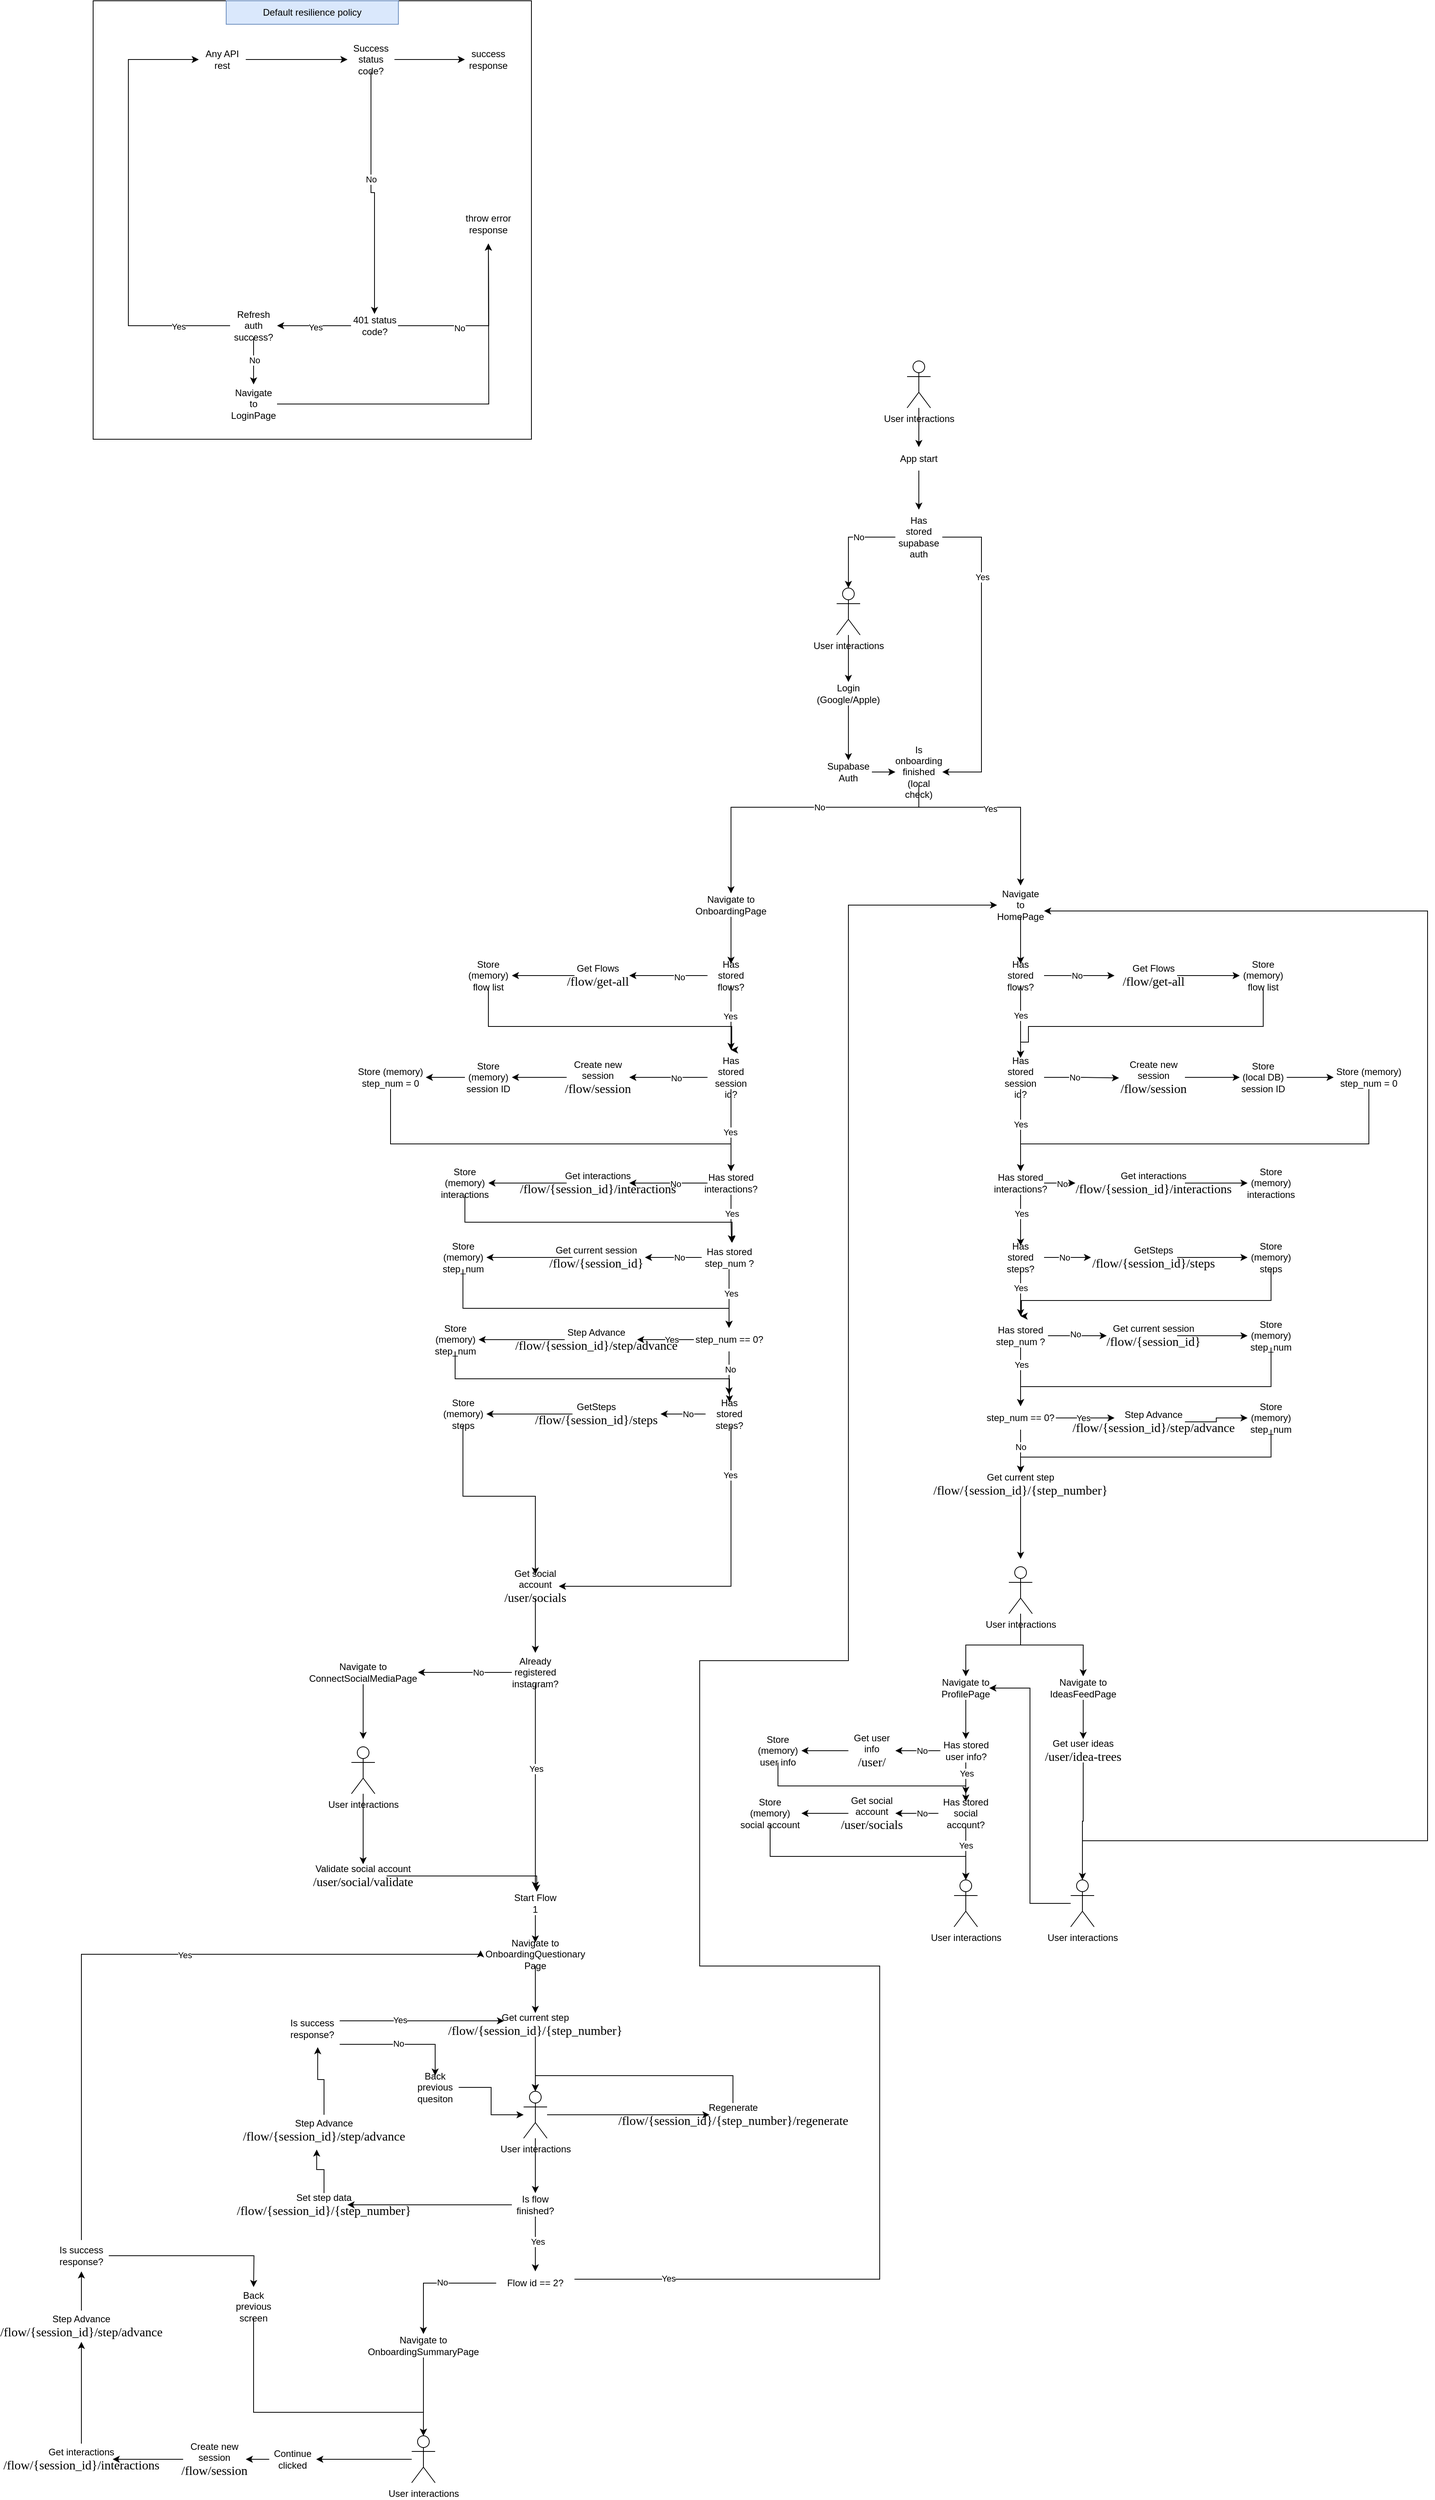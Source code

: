 <mxfile version="24.2.3" type="github">
  <diagram name="Página-1" id="7MSN0dcOETf5na8nw2sd">
    <mxGraphModel dx="2794" dy="1835" grid="1" gridSize="10" guides="1" tooltips="1" connect="1" arrows="1" fold="1" page="1" pageScale="1" pageWidth="827" pageHeight="1169" math="0" shadow="0">
      <root>
        <mxCell id="0" />
        <mxCell id="1" parent="0" />
        <mxCell id="TASuhm_qrvJY3Lz54P2R-331" value="" style="whiteSpace=wrap;html=1;aspect=fixed;" vertex="1" parent="1">
          <mxGeometry x="-865" y="-530" width="560" height="560" as="geometry" />
        </mxCell>
        <mxCell id="TASuhm_qrvJY3Lz54P2R-3" style="edgeStyle=orthogonalEdgeStyle;rounded=0;orthogonalLoop=1;jettySize=auto;html=1;entryX=0.5;entryY=0;entryDx=0;entryDy=0;" edge="1" parent="1" source="TASuhm_qrvJY3Lz54P2R-1" target="TASuhm_qrvJY3Lz54P2R-2">
          <mxGeometry relative="1" as="geometry" />
        </mxCell>
        <mxCell id="TASuhm_qrvJY3Lz54P2R-1" value="Login (G&lt;span style=&quot;background-color: initial;&quot;&gt;oogle/Apple)&lt;/span&gt;" style="text;html=1;align=center;verticalAlign=middle;whiteSpace=wrap;rounded=0;" vertex="1" parent="1">
          <mxGeometry x="70" y="340" width="60" height="30" as="geometry" />
        </mxCell>
        <mxCell id="TASuhm_qrvJY3Lz54P2R-103" style="edgeStyle=orthogonalEdgeStyle;rounded=0;orthogonalLoop=1;jettySize=auto;html=1;entryX=0;entryY=0.5;entryDx=0;entryDy=0;" edge="1" parent="1" source="TASuhm_qrvJY3Lz54P2R-2" target="TASuhm_qrvJY3Lz54P2R-11">
          <mxGeometry relative="1" as="geometry" />
        </mxCell>
        <mxCell id="TASuhm_qrvJY3Lz54P2R-2" value="Supabase Auth" style="text;html=1;align=center;verticalAlign=middle;whiteSpace=wrap;rounded=0;" vertex="1" parent="1">
          <mxGeometry x="70" y="440" width="60" height="30" as="geometry" />
        </mxCell>
        <mxCell id="TASuhm_qrvJY3Lz54P2R-8" style="edgeStyle=orthogonalEdgeStyle;rounded=0;orthogonalLoop=1;jettySize=auto;html=1;" edge="1" parent="1" source="TASuhm_qrvJY3Lz54P2R-4">
          <mxGeometry relative="1" as="geometry">
            <mxPoint x="190" y="120" as="targetPoint" />
          </mxGeometry>
        </mxCell>
        <mxCell id="TASuhm_qrvJY3Lz54P2R-4" value="App start" style="text;html=1;align=center;verticalAlign=middle;whiteSpace=wrap;rounded=0;" vertex="1" parent="1">
          <mxGeometry x="160" y="40" width="60" height="30" as="geometry" />
        </mxCell>
        <mxCell id="TASuhm_qrvJY3Lz54P2R-12" style="edgeStyle=orthogonalEdgeStyle;rounded=0;orthogonalLoop=1;jettySize=auto;html=1;entryX=1;entryY=0.5;entryDx=0;entryDy=0;" edge="1" parent="1" source="TASuhm_qrvJY3Lz54P2R-7" target="TASuhm_qrvJY3Lz54P2R-11">
          <mxGeometry relative="1" as="geometry">
            <Array as="points">
              <mxPoint x="270" y="155" />
              <mxPoint x="270" y="455" />
            </Array>
          </mxGeometry>
        </mxCell>
        <mxCell id="TASuhm_qrvJY3Lz54P2R-13" value="Yes" style="edgeLabel;html=1;align=center;verticalAlign=middle;resizable=0;points=[];" vertex="1" connectable="0" parent="TASuhm_qrvJY3Lz54P2R-12">
          <mxGeometry x="0.129" y="1" relative="1" as="geometry">
            <mxPoint y="-125" as="offset" />
          </mxGeometry>
        </mxCell>
        <mxCell id="TASuhm_qrvJY3Lz54P2R-7" value="Has stored supabase auth" style="text;html=1;align=center;verticalAlign=middle;whiteSpace=wrap;rounded=0;" vertex="1" parent="1">
          <mxGeometry x="160" y="140" width="60" height="30" as="geometry" />
        </mxCell>
        <mxCell id="TASuhm_qrvJY3Lz54P2R-16" style="edgeStyle=orthogonalEdgeStyle;rounded=0;orthogonalLoop=1;jettySize=auto;html=1;" edge="1" parent="1" source="TASuhm_qrvJY3Lz54P2R-11">
          <mxGeometry relative="1" as="geometry">
            <mxPoint x="320" y="600" as="targetPoint" />
            <Array as="points">
              <mxPoint x="190" y="500" />
              <mxPoint x="320" y="500" />
            </Array>
          </mxGeometry>
        </mxCell>
        <mxCell id="TASuhm_qrvJY3Lz54P2R-17" value="Yes" style="edgeLabel;html=1;align=center;verticalAlign=middle;resizable=0;points=[];" vertex="1" connectable="0" parent="TASuhm_qrvJY3Lz54P2R-16">
          <mxGeometry x="-0.071" y="-2" relative="1" as="geometry">
            <mxPoint as="offset" />
          </mxGeometry>
        </mxCell>
        <mxCell id="TASuhm_qrvJY3Lz54P2R-110" style="edgeStyle=orthogonalEdgeStyle;rounded=0;orthogonalLoop=1;jettySize=auto;html=1;entryX=0.5;entryY=0;entryDx=0;entryDy=0;" edge="1" parent="1" source="TASuhm_qrvJY3Lz54P2R-11" target="TASuhm_qrvJY3Lz54P2R-109">
          <mxGeometry relative="1" as="geometry">
            <Array as="points">
              <mxPoint x="190" y="500" />
              <mxPoint x="-50" y="500" />
            </Array>
          </mxGeometry>
        </mxCell>
        <mxCell id="TASuhm_qrvJY3Lz54P2R-111" value="No" style="edgeLabel;html=1;align=center;verticalAlign=middle;resizable=0;points=[];" vertex="1" connectable="0" parent="TASuhm_qrvJY3Lz54P2R-110">
          <mxGeometry x="-0.174" relative="1" as="geometry">
            <mxPoint as="offset" />
          </mxGeometry>
        </mxCell>
        <mxCell id="TASuhm_qrvJY3Lz54P2R-11" value="Is onboarding finished (local check)" style="text;html=1;align=center;verticalAlign=middle;whiteSpace=wrap;rounded=0;" vertex="1" parent="1">
          <mxGeometry x="160" y="440" width="60" height="30" as="geometry" />
        </mxCell>
        <mxCell id="TASuhm_qrvJY3Lz54P2R-33" style="edgeStyle=orthogonalEdgeStyle;rounded=0;orthogonalLoop=1;jettySize=auto;html=1;" edge="1" parent="1" source="TASuhm_qrvJY3Lz54P2R-15" target="TASuhm_qrvJY3Lz54P2R-32">
          <mxGeometry relative="1" as="geometry" />
        </mxCell>
        <mxCell id="TASuhm_qrvJY3Lz54P2R-15" value="Navigate to HomePage" style="text;html=1;align=center;verticalAlign=middle;whiteSpace=wrap;rounded=0;" vertex="1" parent="1">
          <mxGeometry x="290" y="610" width="60" height="30" as="geometry" />
        </mxCell>
        <mxCell id="TASuhm_qrvJY3Lz54P2R-39" style="edgeStyle=orthogonalEdgeStyle;rounded=0;orthogonalLoop=1;jettySize=auto;html=1;entryX=0;entryY=0.5;entryDx=0;entryDy=0;" edge="1" parent="1" source="TASuhm_qrvJY3Lz54P2R-18" target="TASuhm_qrvJY3Lz54P2R-38">
          <mxGeometry relative="1" as="geometry" />
        </mxCell>
        <mxCell id="TASuhm_qrvJY3Lz54P2R-18" value="Get Flows&lt;br&gt;&lt;span style=&quot;font-family: Times; font-size: medium; text-align: start; white-space: pre;&quot;&gt;/flow/get-all&lt;/span&gt;" style="text;html=1;align=center;verticalAlign=middle;whiteSpace=wrap;rounded=0;" vertex="1" parent="1">
          <mxGeometry x="460" y="700" width="60" height="30" as="geometry" />
        </mxCell>
        <mxCell id="TASuhm_qrvJY3Lz54P2R-55" style="edgeStyle=orthogonalEdgeStyle;rounded=0;orthogonalLoop=1;jettySize=auto;html=1;exitX=1;exitY=0.5;exitDx=0;exitDy=0;entryX=0;entryY=0.5;entryDx=0;entryDy=0;" edge="1" parent="1" source="TASuhm_qrvJY3Lz54P2R-20" target="TASuhm_qrvJY3Lz54P2R-54">
          <mxGeometry relative="1" as="geometry" />
        </mxCell>
        <mxCell id="TASuhm_qrvJY3Lz54P2R-20" value="Create new session&lt;br&gt;&lt;span style=&quot;font-family: Times; font-size: medium; text-align: start; white-space: pre;&quot;&gt;/flow/session&lt;/span&gt;" style="text;html=1;align=center;verticalAlign=middle;whiteSpace=wrap;rounded=0;" vertex="1" parent="1">
          <mxGeometry x="450" y="825" width="80" height="40" as="geometry" />
        </mxCell>
        <mxCell id="TASuhm_qrvJY3Lz54P2R-89" style="edgeStyle=orthogonalEdgeStyle;rounded=0;orthogonalLoop=1;jettySize=auto;html=1;entryX=0;entryY=0.5;entryDx=0;entryDy=0;" edge="1" parent="1" source="TASuhm_qrvJY3Lz54P2R-22" target="TASuhm_qrvJY3Lz54P2R-85">
          <mxGeometry relative="1" as="geometry" />
        </mxCell>
        <mxCell id="TASuhm_qrvJY3Lz54P2R-22" value="Step Advance&lt;br&gt;&lt;span style=&quot;font-family: Times; font-size: medium; text-align: start; white-space: pre;&quot;&gt;/flow/{session_id}/step/advance&lt;/span&gt;" style="text;html=1;align=center;verticalAlign=middle;whiteSpace=wrap;rounded=0;" vertex="1" parent="1">
          <mxGeometry x="450" y="1265" width="80" height="40" as="geometry" />
        </mxCell>
        <mxCell id="TASuhm_qrvJY3Lz54P2R-63" style="edgeStyle=orthogonalEdgeStyle;rounded=0;orthogonalLoop=1;jettySize=auto;html=1;entryX=0;entryY=0.5;entryDx=0;entryDy=0;" edge="1" parent="1" source="TASuhm_qrvJY3Lz54P2R-23" target="TASuhm_qrvJY3Lz54P2R-62">
          <mxGeometry relative="1" as="geometry" />
        </mxCell>
        <mxCell id="TASuhm_qrvJY3Lz54P2R-23" value="Get interactions&lt;br&gt;&lt;span style=&quot;color: rgba(0, 0, 0, 0); font-family: monospace; font-size: 0px; text-align: start; text-wrap: nowrap;&quot;&gt;%3CmxGraphModel%3E%3Croot%3E%3CmxCell%20id%3D%220%22%2F%3E%3CmxCell%20id%3D%221%22%20parent%3D%220%22%2F%3E%3CmxCell%20id%3D%222%22%20value%3D%22Step%20Advance%26lt%3Bbr%26gt%3B%26lt%3Bspan%20style%3D%26quot%3Bfont-family%3A%20Times%3B%20font-size%3A%20medium%3B%20text-align%3A%20start%3B%20white-space%3A%20pre%3B%26quot%3B%26gt%3B%2Fflow%2Fsession%26lt%3B%2Fspan%26gt%3B%22%20style%3D%22text%3Bhtml%3D1%3Balign%3Dcenter%3BverticalAlign%3Dmiddle%3BwhiteSpace%3Dwrap%3Brounded%3D0%3B%22%20vertex%3D%221%22%20parent%3D%221%22%3E%3CmxGeometry%20x%3D%22280%22%20y%3D%22910%22%20width%3D%2280%22%20height%3D%2240%22%20as%3D%22geometry%22%2F%3E%3C%2FmxCell%3E%3C%2Froot%3E%3C%2FmxGraphModel%3E&lt;/span&gt;&lt;span style=&quot;font-family: Times; font-size: medium; text-align: start; white-space: pre;&quot;&gt;/flow/{session_id}/interactions&lt;/span&gt;" style="text;html=1;align=center;verticalAlign=middle;whiteSpace=wrap;rounded=0;" vertex="1" parent="1">
          <mxGeometry x="450" y="960" width="80" height="40" as="geometry" />
        </mxCell>
        <mxCell id="TASuhm_qrvJY3Lz54P2R-77" style="edgeStyle=orthogonalEdgeStyle;rounded=0;orthogonalLoop=1;jettySize=auto;html=1;entryX=0;entryY=0.5;entryDx=0;entryDy=0;" edge="1" parent="1" source="TASuhm_qrvJY3Lz54P2R-26" target="TASuhm_qrvJY3Lz54P2R-65">
          <mxGeometry relative="1" as="geometry" />
        </mxCell>
        <mxCell id="TASuhm_qrvJY3Lz54P2R-26" value="GetSteps&lt;br&gt;&lt;span style=&quot;font-family: Times; font-size: medium; text-align: start; white-space: pre;&quot;&gt;/flow/{session_id}/steps&lt;/span&gt;" style="text;html=1;align=center;verticalAlign=middle;whiteSpace=wrap;rounded=0;" vertex="1" parent="1">
          <mxGeometry x="460" y="1060" width="60" height="30" as="geometry" />
        </mxCell>
        <mxCell id="TASuhm_qrvJY3Lz54P2R-83" style="edgeStyle=orthogonalEdgeStyle;rounded=0;orthogonalLoop=1;jettySize=auto;html=1;entryX=0;entryY=0.5;entryDx=0;entryDy=0;" edge="1" parent="1" source="TASuhm_qrvJY3Lz54P2R-29" target="TASuhm_qrvJY3Lz54P2R-82">
          <mxGeometry relative="1" as="geometry" />
        </mxCell>
        <mxCell id="TASuhm_qrvJY3Lz54P2R-29" value="Get current session&lt;br&gt;&lt;span style=&quot;font-family: Times; font-size: medium; text-align: start; white-space: pre;&quot;&gt;/flow/{session_id}&lt;/span&gt;" style="text;html=1;align=center;verticalAlign=middle;whiteSpace=wrap;rounded=0;" vertex="1" parent="1">
          <mxGeometry x="460" y="1160" width="60" height="30" as="geometry" />
        </mxCell>
        <mxCell id="TASuhm_qrvJY3Lz54P2R-36" style="edgeStyle=orthogonalEdgeStyle;rounded=0;orthogonalLoop=1;jettySize=auto;html=1;" edge="1" parent="1" source="TASuhm_qrvJY3Lz54P2R-32">
          <mxGeometry relative="1" as="geometry">
            <mxPoint x="440" y="715" as="targetPoint" />
          </mxGeometry>
        </mxCell>
        <mxCell id="TASuhm_qrvJY3Lz54P2R-37" value="No" style="edgeLabel;html=1;align=center;verticalAlign=middle;resizable=0;points=[];" vertex="1" connectable="0" parent="TASuhm_qrvJY3Lz54P2R-36">
          <mxGeometry x="-0.198" y="-1" relative="1" as="geometry">
            <mxPoint x="5" y="-1" as="offset" />
          </mxGeometry>
        </mxCell>
        <mxCell id="TASuhm_qrvJY3Lz54P2R-50" style="edgeStyle=orthogonalEdgeStyle;rounded=0;orthogonalLoop=1;jettySize=auto;html=1;" edge="1" parent="1" source="TASuhm_qrvJY3Lz54P2R-32">
          <mxGeometry relative="1" as="geometry">
            <mxPoint x="320" y="820" as="targetPoint" />
          </mxGeometry>
        </mxCell>
        <mxCell id="TASuhm_qrvJY3Lz54P2R-51" value="Yes" style="edgeLabel;html=1;align=center;verticalAlign=middle;resizable=0;points=[];" vertex="1" connectable="0" parent="TASuhm_qrvJY3Lz54P2R-50">
          <mxGeometry x="-0.218" relative="1" as="geometry">
            <mxPoint as="offset" />
          </mxGeometry>
        </mxCell>
        <mxCell id="TASuhm_qrvJY3Lz54P2R-32" value="Has stored flows?" style="text;html=1;align=center;verticalAlign=middle;whiteSpace=wrap;rounded=0;" vertex="1" parent="1">
          <mxGeometry x="290" y="700" width="60" height="30" as="geometry" />
        </mxCell>
        <mxCell id="TASuhm_qrvJY3Lz54P2R-56" style="edgeStyle=orthogonalEdgeStyle;rounded=0;orthogonalLoop=1;jettySize=auto;html=1;" edge="1" parent="1" source="TASuhm_qrvJY3Lz54P2R-34" target="TASuhm_qrvJY3Lz54P2R-52">
          <mxGeometry relative="1" as="geometry" />
        </mxCell>
        <mxCell id="TASuhm_qrvJY3Lz54P2R-59" value="Yes" style="edgeLabel;html=1;align=center;verticalAlign=middle;resizable=0;points=[];" vertex="1" connectable="0" parent="TASuhm_qrvJY3Lz54P2R-56">
          <mxGeometry x="-0.149" relative="1" as="geometry">
            <mxPoint as="offset" />
          </mxGeometry>
        </mxCell>
        <mxCell id="TASuhm_qrvJY3Lz54P2R-34" value="Has stored session id?" style="text;html=1;align=center;verticalAlign=middle;whiteSpace=wrap;rounded=0;" vertex="1" parent="1">
          <mxGeometry x="290" y="830" width="60" height="30" as="geometry" />
        </mxCell>
        <mxCell id="TASuhm_qrvJY3Lz54P2R-44" style="edgeStyle=orthogonalEdgeStyle;rounded=0;orthogonalLoop=1;jettySize=auto;html=1;" edge="1" parent="1" source="TASuhm_qrvJY3Lz54P2R-38">
          <mxGeometry relative="1" as="geometry">
            <mxPoint x="320" y="820" as="targetPoint" />
            <Array as="points">
              <mxPoint x="630" y="780" />
              <mxPoint x="330" y="780" />
              <mxPoint x="330" y="800" />
              <mxPoint x="320" y="800" />
            </Array>
          </mxGeometry>
        </mxCell>
        <mxCell id="TASuhm_qrvJY3Lz54P2R-38" value="Store (memory) flow list" style="text;html=1;align=center;verticalAlign=middle;whiteSpace=wrap;rounded=0;" vertex="1" parent="1">
          <mxGeometry x="600" y="700" width="60" height="30" as="geometry" />
        </mxCell>
        <mxCell id="TASuhm_qrvJY3Lz54P2R-60" style="edgeStyle=orthogonalEdgeStyle;rounded=0;orthogonalLoop=1;jettySize=auto;html=1;" edge="1" parent="1" source="TASuhm_qrvJY3Lz54P2R-52">
          <mxGeometry relative="1" as="geometry">
            <mxPoint x="390" y="980" as="targetPoint" />
          </mxGeometry>
        </mxCell>
        <mxCell id="TASuhm_qrvJY3Lz54P2R-61" value="No" style="edgeLabel;html=1;align=center;verticalAlign=middle;resizable=0;points=[];" vertex="1" connectable="0" parent="TASuhm_qrvJY3Lz54P2R-60">
          <mxGeometry x="0.133" relative="1" as="geometry">
            <mxPoint as="offset" />
          </mxGeometry>
        </mxCell>
        <mxCell id="TASuhm_qrvJY3Lz54P2R-71" style="edgeStyle=orthogonalEdgeStyle;rounded=0;orthogonalLoop=1;jettySize=auto;html=1;" edge="1" parent="1" source="TASuhm_qrvJY3Lz54P2R-52" target="TASuhm_qrvJY3Lz54P2R-64">
          <mxGeometry relative="1" as="geometry" />
        </mxCell>
        <mxCell id="TASuhm_qrvJY3Lz54P2R-79" value="Yes" style="edgeLabel;html=1;align=center;verticalAlign=middle;resizable=0;points=[];" vertex="1" connectable="0" parent="TASuhm_qrvJY3Lz54P2R-71">
          <mxGeometry x="-0.281" y="1" relative="1" as="geometry">
            <mxPoint as="offset" />
          </mxGeometry>
        </mxCell>
        <mxCell id="TASuhm_qrvJY3Lz54P2R-52" value="Has stored interactions?" style="text;html=1;align=center;verticalAlign=middle;whiteSpace=wrap;rounded=0;" vertex="1" parent="1">
          <mxGeometry x="290" y="965" width="60" height="30" as="geometry" />
        </mxCell>
        <mxCell id="TASuhm_qrvJY3Lz54P2R-53" style="edgeStyle=orthogonalEdgeStyle;rounded=0;orthogonalLoop=1;jettySize=auto;html=1;entryX=-0.053;entryY=0.519;entryDx=0;entryDy=0;entryPerimeter=0;" edge="1" parent="1" source="TASuhm_qrvJY3Lz54P2R-34" target="TASuhm_qrvJY3Lz54P2R-20">
          <mxGeometry relative="1" as="geometry" />
        </mxCell>
        <mxCell id="TASuhm_qrvJY3Lz54P2R-58" value="No" style="edgeLabel;html=1;align=center;verticalAlign=middle;resizable=0;points=[];" vertex="1" connectable="0" parent="TASuhm_qrvJY3Lz54P2R-53">
          <mxGeometry x="-0.201" relative="1" as="geometry">
            <mxPoint as="offset" />
          </mxGeometry>
        </mxCell>
        <mxCell id="TASuhm_qrvJY3Lz54P2R-69" style="edgeStyle=orthogonalEdgeStyle;rounded=0;orthogonalLoop=1;jettySize=auto;html=1;exitX=1;exitY=0.5;exitDx=0;exitDy=0;entryX=0;entryY=0.5;entryDx=0;entryDy=0;" edge="1" parent="1" source="TASuhm_qrvJY3Lz54P2R-54" target="TASuhm_qrvJY3Lz54P2R-68">
          <mxGeometry relative="1" as="geometry" />
        </mxCell>
        <mxCell id="TASuhm_qrvJY3Lz54P2R-54" value="Store (local DB) session ID" style="text;html=1;align=center;verticalAlign=middle;whiteSpace=wrap;rounded=0;" vertex="1" parent="1">
          <mxGeometry x="600" y="830" width="60" height="30" as="geometry" />
        </mxCell>
        <mxCell id="TASuhm_qrvJY3Lz54P2R-62" value="Store (memory) interactions" style="text;html=1;align=center;verticalAlign=middle;whiteSpace=wrap;rounded=0;" vertex="1" parent="1">
          <mxGeometry x="610" y="965" width="60" height="30" as="geometry" />
        </mxCell>
        <mxCell id="TASuhm_qrvJY3Lz54P2R-76" style="edgeStyle=orthogonalEdgeStyle;rounded=0;orthogonalLoop=1;jettySize=auto;html=1;" edge="1" parent="1" source="TASuhm_qrvJY3Lz54P2R-64">
          <mxGeometry relative="1" as="geometry">
            <mxPoint x="410" y="1075.0" as="targetPoint" />
          </mxGeometry>
        </mxCell>
        <mxCell id="TASuhm_qrvJY3Lz54P2R-80" value="No" style="edgeLabel;html=1;align=center;verticalAlign=middle;resizable=0;points=[];" vertex="1" connectable="0" parent="TASuhm_qrvJY3Lz54P2R-76">
          <mxGeometry x="-0.161" relative="1" as="geometry">
            <mxPoint as="offset" />
          </mxGeometry>
        </mxCell>
        <mxCell id="TASuhm_qrvJY3Lz54P2R-64" value="Has stored steps?" style="text;html=1;align=center;verticalAlign=middle;whiteSpace=wrap;rounded=0;" vertex="1" parent="1">
          <mxGeometry x="290" y="1060" width="60" height="30" as="geometry" />
        </mxCell>
        <mxCell id="TASuhm_qrvJY3Lz54P2R-81" style="edgeStyle=orthogonalEdgeStyle;rounded=0;orthogonalLoop=1;jettySize=auto;html=1;" edge="1" parent="1" source="TASuhm_qrvJY3Lz54P2R-65">
          <mxGeometry relative="1" as="geometry">
            <mxPoint x="320" y="1150.0" as="targetPoint" />
            <Array as="points">
              <mxPoint x="640" y="1130" />
              <mxPoint x="321" y="1130" />
              <mxPoint x="321" y="1150" />
            </Array>
          </mxGeometry>
        </mxCell>
        <mxCell id="TASuhm_qrvJY3Lz54P2R-65" value="Store (memory) steps" style="text;html=1;align=center;verticalAlign=middle;whiteSpace=wrap;rounded=0;" vertex="1" parent="1">
          <mxGeometry x="610" y="1060" width="60" height="30" as="geometry" />
        </mxCell>
        <mxCell id="TASuhm_qrvJY3Lz54P2R-74" style="edgeStyle=orthogonalEdgeStyle;rounded=0;orthogonalLoop=1;jettySize=auto;html=1;entryX=0.5;entryY=0;entryDx=0;entryDy=0;" edge="1" parent="1" source="TASuhm_qrvJY3Lz54P2R-66" target="TASuhm_qrvJY3Lz54P2R-67">
          <mxGeometry relative="1" as="geometry" />
        </mxCell>
        <mxCell id="TASuhm_qrvJY3Lz54P2R-92" value="Yes" style="edgeLabel;html=1;align=center;verticalAlign=middle;resizable=0;points=[];" vertex="1" connectable="0" parent="TASuhm_qrvJY3Lz54P2R-74">
          <mxGeometry x="-0.427" y="1" relative="1" as="geometry">
            <mxPoint as="offset" />
          </mxGeometry>
        </mxCell>
        <mxCell id="TASuhm_qrvJY3Lz54P2R-75" style="edgeStyle=orthogonalEdgeStyle;rounded=0;orthogonalLoop=1;jettySize=auto;html=1;" edge="1" parent="1" source="TASuhm_qrvJY3Lz54P2R-66">
          <mxGeometry relative="1" as="geometry">
            <mxPoint x="430" y="1175.0" as="targetPoint" />
          </mxGeometry>
        </mxCell>
        <mxCell id="TASuhm_qrvJY3Lz54P2R-84" value="No" style="edgeLabel;html=1;align=center;verticalAlign=middle;resizable=0;points=[];" vertex="1" connectable="0" parent="TASuhm_qrvJY3Lz54P2R-75">
          <mxGeometry x="-0.08" y="2" relative="1" as="geometry">
            <mxPoint as="offset" />
          </mxGeometry>
        </mxCell>
        <mxCell id="TASuhm_qrvJY3Lz54P2R-66" value="Has stored step_num ?" style="text;html=1;align=center;verticalAlign=middle;whiteSpace=wrap;rounded=0;" vertex="1" parent="1">
          <mxGeometry x="285" y="1160" width="70" height="30" as="geometry" />
        </mxCell>
        <mxCell id="TASuhm_qrvJY3Lz54P2R-86" style="edgeStyle=orthogonalEdgeStyle;rounded=0;orthogonalLoop=1;jettySize=auto;html=1;" edge="1" parent="1" source="TASuhm_qrvJY3Lz54P2R-67">
          <mxGeometry relative="1" as="geometry">
            <mxPoint x="440" y="1280.0" as="targetPoint" />
          </mxGeometry>
        </mxCell>
        <mxCell id="TASuhm_qrvJY3Lz54P2R-87" value="Yes" style="edgeLabel;html=1;align=center;verticalAlign=middle;resizable=0;points=[];" vertex="1" connectable="0" parent="TASuhm_qrvJY3Lz54P2R-86">
          <mxGeometry x="-0.411" y="-1" relative="1" as="geometry">
            <mxPoint x="13" y="-1" as="offset" />
          </mxGeometry>
        </mxCell>
        <mxCell id="TASuhm_qrvJY3Lz54P2R-94" style="edgeStyle=orthogonalEdgeStyle;rounded=0;orthogonalLoop=1;jettySize=auto;html=1;entryX=0.5;entryY=0;entryDx=0;entryDy=0;" edge="1" parent="1" source="TASuhm_qrvJY3Lz54P2R-67" target="TASuhm_qrvJY3Lz54P2R-93">
          <mxGeometry relative="1" as="geometry" />
        </mxCell>
        <mxCell id="TASuhm_qrvJY3Lz54P2R-95" value="No" style="edgeLabel;html=1;align=center;verticalAlign=middle;resizable=0;points=[];" vertex="1" connectable="0" parent="TASuhm_qrvJY3Lz54P2R-94">
          <mxGeometry x="-0.21" relative="1" as="geometry">
            <mxPoint as="offset" />
          </mxGeometry>
        </mxCell>
        <mxCell id="TASuhm_qrvJY3Lz54P2R-67" value="step_num == 0?" style="text;html=1;align=center;verticalAlign=middle;whiteSpace=wrap;rounded=0;" vertex="1" parent="1">
          <mxGeometry x="275" y="1265" width="90" height="30" as="geometry" />
        </mxCell>
        <mxCell id="TASuhm_qrvJY3Lz54P2R-70" style="edgeStyle=orthogonalEdgeStyle;rounded=0;orthogonalLoop=1;jettySize=auto;html=1;entryX=0.5;entryY=0;entryDx=0;entryDy=0;" edge="1" parent="1" source="TASuhm_qrvJY3Lz54P2R-68" target="TASuhm_qrvJY3Lz54P2R-52">
          <mxGeometry relative="1" as="geometry">
            <Array as="points">
              <mxPoint x="765" y="930" />
              <mxPoint x="320" y="930" />
            </Array>
          </mxGeometry>
        </mxCell>
        <mxCell id="TASuhm_qrvJY3Lz54P2R-68" value="Store (memory) step_num = 0" style="text;html=1;align=center;verticalAlign=middle;whiteSpace=wrap;rounded=0;" vertex="1" parent="1">
          <mxGeometry x="720" y="830" width="90" height="30" as="geometry" />
        </mxCell>
        <mxCell id="TASuhm_qrvJY3Lz54P2R-73" style="edgeStyle=orthogonalEdgeStyle;rounded=0;orthogonalLoop=1;jettySize=auto;html=1;entryX=0.5;entryY=-0.333;entryDx=0;entryDy=0;entryPerimeter=0;" edge="1" parent="1" source="TASuhm_qrvJY3Lz54P2R-64" target="TASuhm_qrvJY3Lz54P2R-66">
          <mxGeometry relative="1" as="geometry" />
        </mxCell>
        <mxCell id="TASuhm_qrvJY3Lz54P2R-78" value="Yes" style="edgeLabel;html=1;align=center;verticalAlign=middle;resizable=0;points=[];" vertex="1" connectable="0" parent="TASuhm_qrvJY3Lz54P2R-73">
          <mxGeometry x="-0.2" relative="1" as="geometry">
            <mxPoint as="offset" />
          </mxGeometry>
        </mxCell>
        <mxCell id="TASuhm_qrvJY3Lz54P2R-91" style="edgeStyle=orthogonalEdgeStyle;rounded=0;orthogonalLoop=1;jettySize=auto;html=1;entryX=0.5;entryY=0;entryDx=0;entryDy=0;" edge="1" parent="1" source="TASuhm_qrvJY3Lz54P2R-82" target="TASuhm_qrvJY3Lz54P2R-67">
          <mxGeometry relative="1" as="geometry">
            <Array as="points">
              <mxPoint x="640" y="1240" />
              <mxPoint x="320" y="1240" />
            </Array>
          </mxGeometry>
        </mxCell>
        <mxCell id="TASuhm_qrvJY3Lz54P2R-82" value="Store (memory) step_num" style="text;html=1;align=center;verticalAlign=middle;whiteSpace=wrap;rounded=0;" vertex="1" parent="1">
          <mxGeometry x="610" y="1160" width="60" height="30" as="geometry" />
        </mxCell>
        <mxCell id="TASuhm_qrvJY3Lz54P2R-96" style="edgeStyle=orthogonalEdgeStyle;rounded=0;orthogonalLoop=1;jettySize=auto;html=1;entryX=0.5;entryY=0;entryDx=0;entryDy=0;" edge="1" parent="1" source="TASuhm_qrvJY3Lz54P2R-85" target="TASuhm_qrvJY3Lz54P2R-93">
          <mxGeometry relative="1" as="geometry">
            <Array as="points">
              <mxPoint x="640" y="1330" />
              <mxPoint x="320" y="1330" />
            </Array>
          </mxGeometry>
        </mxCell>
        <mxCell id="TASuhm_qrvJY3Lz54P2R-85" value="Store (memory) step_num" style="text;html=1;align=center;verticalAlign=middle;whiteSpace=wrap;rounded=0;" vertex="1" parent="1">
          <mxGeometry x="610" y="1265" width="60" height="30" as="geometry" />
        </mxCell>
        <mxCell id="TASuhm_qrvJY3Lz54P2R-99" style="edgeStyle=orthogonalEdgeStyle;rounded=0;orthogonalLoop=1;jettySize=auto;html=1;" edge="1" parent="1" source="TASuhm_qrvJY3Lz54P2R-93">
          <mxGeometry relative="1" as="geometry">
            <mxPoint x="320" y="1460" as="targetPoint" />
          </mxGeometry>
        </mxCell>
        <mxCell id="TASuhm_qrvJY3Lz54P2R-93" value="Get current step&lt;br&gt;&lt;span style=&quot;font-family: Times; font-size: medium; text-align: start; white-space: pre;&quot;&gt;/flow/{session_id}/{step_number}&lt;/span&gt;" style="text;html=1;align=center;verticalAlign=middle;whiteSpace=wrap;rounded=0;" vertex="1" parent="1">
          <mxGeometry x="290" y="1350" width="60" height="30" as="geometry" />
        </mxCell>
        <mxCell id="TASuhm_qrvJY3Lz54P2R-114" style="edgeStyle=orthogonalEdgeStyle;rounded=0;orthogonalLoop=1;jettySize=auto;html=1;entryX=0.5;entryY=0;entryDx=0;entryDy=0;" edge="1" parent="1" source="TASuhm_qrvJY3Lz54P2R-97" target="TASuhm_qrvJY3Lz54P2R-113">
          <mxGeometry relative="1" as="geometry">
            <Array as="points">
              <mxPoint x="320" y="1570" />
              <mxPoint x="250" y="1570" />
            </Array>
          </mxGeometry>
        </mxCell>
        <mxCell id="TASuhm_qrvJY3Lz54P2R-115" style="edgeStyle=orthogonalEdgeStyle;rounded=0;orthogonalLoop=1;jettySize=auto;html=1;entryX=0.5;entryY=0;entryDx=0;entryDy=0;" edge="1" parent="1" source="TASuhm_qrvJY3Lz54P2R-97" target="TASuhm_qrvJY3Lz54P2R-112">
          <mxGeometry relative="1" as="geometry">
            <Array as="points">
              <mxPoint x="320" y="1570" />
              <mxPoint x="400" y="1570" />
            </Array>
          </mxGeometry>
        </mxCell>
        <mxCell id="TASuhm_qrvJY3Lz54P2R-97" value="User interactions" style="shape=umlActor;verticalLabelPosition=bottom;verticalAlign=top;html=1;outlineConnect=0;" vertex="1" parent="1">
          <mxGeometry x="305" y="1470" width="30" height="60" as="geometry" />
        </mxCell>
        <mxCell id="TASuhm_qrvJY3Lz54P2R-101" style="edgeStyle=orthogonalEdgeStyle;rounded=0;orthogonalLoop=1;jettySize=auto;html=1;entryX=0.5;entryY=0;entryDx=0;entryDy=0;" edge="1" parent="1" source="TASuhm_qrvJY3Lz54P2R-100" target="TASuhm_qrvJY3Lz54P2R-4">
          <mxGeometry relative="1" as="geometry" />
        </mxCell>
        <mxCell id="TASuhm_qrvJY3Lz54P2R-100" value="User interactions" style="shape=umlActor;verticalLabelPosition=bottom;verticalAlign=top;html=1;outlineConnect=0;" vertex="1" parent="1">
          <mxGeometry x="175" y="-70" width="30" height="60" as="geometry" />
        </mxCell>
        <mxCell id="TASuhm_qrvJY3Lz54P2R-105" value="" style="edgeStyle=orthogonalEdgeStyle;rounded=0;orthogonalLoop=1;jettySize=auto;html=1;entryX=0.5;entryY=0;entryDx=0;entryDy=0;" edge="1" parent="1" source="TASuhm_qrvJY3Lz54P2R-7" target="TASuhm_qrvJY3Lz54P2R-104">
          <mxGeometry relative="1" as="geometry">
            <mxPoint x="160" y="155" as="sourcePoint" />
            <mxPoint x="100" y="340" as="targetPoint" />
          </mxGeometry>
        </mxCell>
        <mxCell id="TASuhm_qrvJY3Lz54P2R-107" value="No" style="edgeLabel;html=1;align=center;verticalAlign=middle;resizable=0;points=[];" vertex="1" connectable="0" parent="TASuhm_qrvJY3Lz54P2R-105">
          <mxGeometry x="-0.248" relative="1" as="geometry">
            <mxPoint as="offset" />
          </mxGeometry>
        </mxCell>
        <mxCell id="TASuhm_qrvJY3Lz54P2R-108" style="edgeStyle=orthogonalEdgeStyle;rounded=0;orthogonalLoop=1;jettySize=auto;html=1;entryX=0.5;entryY=0;entryDx=0;entryDy=0;" edge="1" parent="1" source="TASuhm_qrvJY3Lz54P2R-104" target="TASuhm_qrvJY3Lz54P2R-1">
          <mxGeometry relative="1" as="geometry" />
        </mxCell>
        <mxCell id="TASuhm_qrvJY3Lz54P2R-104" value="User interactions" style="shape=umlActor;verticalLabelPosition=bottom;verticalAlign=top;html=1;outlineConnect=0;" vertex="1" parent="1">
          <mxGeometry x="85" y="220" width="30" height="60" as="geometry" />
        </mxCell>
        <mxCell id="TASuhm_qrvJY3Lz54P2R-151" style="edgeStyle=orthogonalEdgeStyle;rounded=0;orthogonalLoop=1;jettySize=auto;html=1;entryX=0.5;entryY=0;entryDx=0;entryDy=0;" edge="1" parent="1" source="TASuhm_qrvJY3Lz54P2R-109" target="TASuhm_qrvJY3Lz54P2R-149">
          <mxGeometry relative="1" as="geometry" />
        </mxCell>
        <mxCell id="TASuhm_qrvJY3Lz54P2R-109" value="Navigate to OnboardingPage" style="text;html=1;align=center;verticalAlign=middle;whiteSpace=wrap;rounded=0;" vertex="1" parent="1">
          <mxGeometry x="-80" y="610" width="60" height="30" as="geometry" />
        </mxCell>
        <mxCell id="TASuhm_qrvJY3Lz54P2R-117" style="edgeStyle=orthogonalEdgeStyle;rounded=0;orthogonalLoop=1;jettySize=auto;html=1;entryX=0.5;entryY=0;entryDx=0;entryDy=0;" edge="1" parent="1" source="TASuhm_qrvJY3Lz54P2R-112" target="TASuhm_qrvJY3Lz54P2R-116">
          <mxGeometry relative="1" as="geometry" />
        </mxCell>
        <mxCell id="TASuhm_qrvJY3Lz54P2R-112" value="Navigate to IdeasFeedPage" style="text;html=1;align=center;verticalAlign=middle;whiteSpace=wrap;rounded=0;" vertex="1" parent="1">
          <mxGeometry x="370" y="1610" width="60" height="30" as="geometry" />
        </mxCell>
        <mxCell id="TASuhm_qrvJY3Lz54P2R-122" style="edgeStyle=orthogonalEdgeStyle;rounded=0;orthogonalLoop=1;jettySize=auto;html=1;entryX=0.5;entryY=0;entryDx=0;entryDy=0;" edge="1" parent="1" source="TASuhm_qrvJY3Lz54P2R-113" target="TASuhm_qrvJY3Lz54P2R-121">
          <mxGeometry relative="1" as="geometry" />
        </mxCell>
        <mxCell id="TASuhm_qrvJY3Lz54P2R-113" value="Navigate to ProfilePage" style="text;html=1;align=center;verticalAlign=middle;whiteSpace=wrap;rounded=0;" vertex="1" parent="1">
          <mxGeometry x="220" y="1610" width="60" height="30" as="geometry" />
        </mxCell>
        <mxCell id="TASuhm_qrvJY3Lz54P2R-119" style="edgeStyle=orthogonalEdgeStyle;rounded=0;orthogonalLoop=1;jettySize=auto;html=1;" edge="1" parent="1" source="TASuhm_qrvJY3Lz54P2R-116" target="TASuhm_qrvJY3Lz54P2R-118">
          <mxGeometry relative="1" as="geometry" />
        </mxCell>
        <mxCell id="TASuhm_qrvJY3Lz54P2R-116" value="Get user ideas&lt;br&gt;&lt;span style=&quot;font-family: Times; font-size: medium; text-align: start; white-space: pre;&quot;&gt;/user/idea-trees&lt;/span&gt;" style="text;html=1;align=center;verticalAlign=middle;whiteSpace=wrap;rounded=0;" vertex="1" parent="1">
          <mxGeometry x="370" y="1690" width="60" height="30" as="geometry" />
        </mxCell>
        <mxCell id="TASuhm_qrvJY3Lz54P2R-120" style="edgeStyle=orthogonalEdgeStyle;rounded=0;orthogonalLoop=1;jettySize=auto;html=1;entryX=1;entryY=0.75;entryDx=0;entryDy=0;" edge="1" parent="1" source="TASuhm_qrvJY3Lz54P2R-118" target="TASuhm_qrvJY3Lz54P2R-15">
          <mxGeometry relative="1" as="geometry">
            <Array as="points">
              <mxPoint x="840" y="1820" />
              <mxPoint x="840" y="632" />
            </Array>
          </mxGeometry>
        </mxCell>
        <mxCell id="TASuhm_qrvJY3Lz54P2R-128" style="edgeStyle=orthogonalEdgeStyle;rounded=0;orthogonalLoop=1;jettySize=auto;html=1;entryX=1;entryY=0.5;entryDx=0;entryDy=0;" edge="1" parent="1" source="TASuhm_qrvJY3Lz54P2R-118" target="TASuhm_qrvJY3Lz54P2R-113">
          <mxGeometry relative="1" as="geometry" />
        </mxCell>
        <mxCell id="TASuhm_qrvJY3Lz54P2R-118" value="User interactions" style="shape=umlActor;verticalLabelPosition=bottom;verticalAlign=top;html=1;outlineConnect=0;" vertex="1" parent="1">
          <mxGeometry x="384" y="1870" width="30" height="60" as="geometry" />
        </mxCell>
        <mxCell id="TASuhm_qrvJY3Lz54P2R-124" style="edgeStyle=orthogonalEdgeStyle;rounded=0;orthogonalLoop=1;jettySize=auto;html=1;entryX=1;entryY=0.5;entryDx=0;entryDy=0;" edge="1" parent="1" source="TASuhm_qrvJY3Lz54P2R-121" target="TASuhm_qrvJY3Lz54P2R-123">
          <mxGeometry relative="1" as="geometry" />
        </mxCell>
        <mxCell id="TASuhm_qrvJY3Lz54P2R-125" value="No" style="edgeLabel;html=1;align=center;verticalAlign=middle;resizable=0;points=[];" vertex="1" connectable="0" parent="TASuhm_qrvJY3Lz54P2R-124">
          <mxGeometry x="-0.183" relative="1" as="geometry">
            <mxPoint as="offset" />
          </mxGeometry>
        </mxCell>
        <mxCell id="TASuhm_qrvJY3Lz54P2R-137" style="edgeStyle=orthogonalEdgeStyle;rounded=0;orthogonalLoop=1;jettySize=auto;html=1;entryX=0.5;entryY=0;entryDx=0;entryDy=0;" edge="1" parent="1" source="TASuhm_qrvJY3Lz54P2R-121" target="TASuhm_qrvJY3Lz54P2R-129">
          <mxGeometry relative="1" as="geometry" />
        </mxCell>
        <mxCell id="TASuhm_qrvJY3Lz54P2R-138" value="Yes" style="edgeLabel;html=1;align=center;verticalAlign=middle;resizable=0;points=[];" vertex="1" connectable="0" parent="TASuhm_qrvJY3Lz54P2R-137">
          <mxGeometry x="-0.447" y="1" relative="1" as="geometry">
            <mxPoint as="offset" />
          </mxGeometry>
        </mxCell>
        <mxCell id="TASuhm_qrvJY3Lz54P2R-121" value="Has stored user info?" style="text;html=1;align=center;verticalAlign=middle;whiteSpace=wrap;rounded=0;" vertex="1" parent="1">
          <mxGeometry x="217.5" y="1690" width="65" height="30" as="geometry" />
        </mxCell>
        <mxCell id="TASuhm_qrvJY3Lz54P2R-127" style="edgeStyle=orthogonalEdgeStyle;rounded=0;orthogonalLoop=1;jettySize=auto;html=1;entryX=1;entryY=0.5;entryDx=0;entryDy=0;" edge="1" parent="1" source="TASuhm_qrvJY3Lz54P2R-123" target="TASuhm_qrvJY3Lz54P2R-126">
          <mxGeometry relative="1" as="geometry" />
        </mxCell>
        <mxCell id="TASuhm_qrvJY3Lz54P2R-123" value="Get user info&lt;br&gt;&lt;span style=&quot;font-family: Times; font-size: medium; text-align: start; white-space: pre;&quot;&gt;/user/&lt;/span&gt;" style="text;html=1;align=center;verticalAlign=middle;whiteSpace=wrap;rounded=0;" vertex="1" parent="1">
          <mxGeometry x="100" y="1690" width="60" height="30" as="geometry" />
        </mxCell>
        <mxCell id="TASuhm_qrvJY3Lz54P2R-135" style="edgeStyle=orthogonalEdgeStyle;rounded=0;orthogonalLoop=1;jettySize=auto;html=1;" edge="1" parent="1" source="TASuhm_qrvJY3Lz54P2R-126">
          <mxGeometry relative="1" as="geometry">
            <mxPoint x="250" y="1760" as="targetPoint" />
            <Array as="points">
              <mxPoint x="10" y="1750" />
              <mxPoint x="250" y="1750" />
            </Array>
          </mxGeometry>
        </mxCell>
        <mxCell id="TASuhm_qrvJY3Lz54P2R-126" value="Store (memory) user info" style="text;html=1;align=center;verticalAlign=middle;whiteSpace=wrap;rounded=0;" vertex="1" parent="1">
          <mxGeometry x="-20" y="1690" width="60" height="30" as="geometry" />
        </mxCell>
        <mxCell id="TASuhm_qrvJY3Lz54P2R-131" style="edgeStyle=orthogonalEdgeStyle;rounded=0;orthogonalLoop=1;jettySize=auto;html=1;entryX=1;entryY=0.5;entryDx=0;entryDy=0;" edge="1" parent="1" source="TASuhm_qrvJY3Lz54P2R-129" target="TASuhm_qrvJY3Lz54P2R-130">
          <mxGeometry relative="1" as="geometry" />
        </mxCell>
        <mxCell id="TASuhm_qrvJY3Lz54P2R-132" value="No" style="edgeLabel;html=1;align=center;verticalAlign=middle;resizable=0;points=[];" vertex="1" connectable="0" parent="TASuhm_qrvJY3Lz54P2R-131">
          <mxGeometry x="-0.211" relative="1" as="geometry">
            <mxPoint as="offset" />
          </mxGeometry>
        </mxCell>
        <mxCell id="TASuhm_qrvJY3Lz54P2R-129" value="Has stored social account?" style="text;html=1;align=center;verticalAlign=middle;whiteSpace=wrap;rounded=0;" vertex="1" parent="1">
          <mxGeometry x="215" y="1770" width="70" height="30" as="geometry" />
        </mxCell>
        <mxCell id="TASuhm_qrvJY3Lz54P2R-134" style="edgeStyle=orthogonalEdgeStyle;rounded=0;orthogonalLoop=1;jettySize=auto;html=1;entryX=1;entryY=0.5;entryDx=0;entryDy=0;" edge="1" parent="1" source="TASuhm_qrvJY3Lz54P2R-130" target="TASuhm_qrvJY3Lz54P2R-133">
          <mxGeometry relative="1" as="geometry" />
        </mxCell>
        <mxCell id="TASuhm_qrvJY3Lz54P2R-130" value="Get social account&lt;br&gt;&lt;span style=&quot;font-family: Times; font-size: medium; text-align: start; white-space: pre;&quot;&gt;/user/socials&lt;/span&gt;" style="text;html=1;align=center;verticalAlign=middle;whiteSpace=wrap;rounded=0;" vertex="1" parent="1">
          <mxGeometry x="100" y="1770" width="60" height="30" as="geometry" />
        </mxCell>
        <mxCell id="TASuhm_qrvJY3Lz54P2R-133" value="Store (memory) social account" style="text;html=1;align=center;verticalAlign=middle;whiteSpace=wrap;rounded=0;" vertex="1" parent="1">
          <mxGeometry x="-40" y="1770" width="80" height="30" as="geometry" />
        </mxCell>
        <mxCell id="TASuhm_qrvJY3Lz54P2R-139" value="User interactions" style="shape=umlActor;verticalLabelPosition=bottom;verticalAlign=top;html=1;outlineConnect=0;" vertex="1" parent="1">
          <mxGeometry x="235" y="1870" width="30" height="60" as="geometry" />
        </mxCell>
        <mxCell id="TASuhm_qrvJY3Lz54P2R-140" style="edgeStyle=orthogonalEdgeStyle;rounded=0;orthogonalLoop=1;jettySize=auto;html=1;entryX=0.5;entryY=0;entryDx=0;entryDy=0;entryPerimeter=0;" edge="1" parent="1" source="TASuhm_qrvJY3Lz54P2R-129" target="TASuhm_qrvJY3Lz54P2R-139">
          <mxGeometry relative="1" as="geometry" />
        </mxCell>
        <mxCell id="TASuhm_qrvJY3Lz54P2R-144" value="Yes" style="edgeLabel;html=1;align=center;verticalAlign=middle;resizable=0;points=[];" vertex="1" connectable="0" parent="TASuhm_qrvJY3Lz54P2R-140">
          <mxGeometry x="-0.276" relative="1" as="geometry">
            <mxPoint as="offset" />
          </mxGeometry>
        </mxCell>
        <mxCell id="TASuhm_qrvJY3Lz54P2R-143" style="edgeStyle=orthogonalEdgeStyle;rounded=0;orthogonalLoop=1;jettySize=auto;html=1;entryX=0.5;entryY=0;entryDx=0;entryDy=0;entryPerimeter=0;" edge="1" parent="1" source="TASuhm_qrvJY3Lz54P2R-133" target="TASuhm_qrvJY3Lz54P2R-139">
          <mxGeometry relative="1" as="geometry">
            <Array as="points">
              <mxPoint y="1840" />
              <mxPoint x="250" y="1840" />
            </Array>
          </mxGeometry>
        </mxCell>
        <mxCell id="TASuhm_qrvJY3Lz54P2R-196" style="edgeStyle=orthogonalEdgeStyle;rounded=0;orthogonalLoop=1;jettySize=auto;html=1;entryX=1;entryY=0.5;entryDx=0;entryDy=0;" edge="1" parent="1" source="TASuhm_qrvJY3Lz54P2R-146" target="TASuhm_qrvJY3Lz54P2R-152">
          <mxGeometry relative="1" as="geometry" />
        </mxCell>
        <mxCell id="TASuhm_qrvJY3Lz54P2R-146" value="Get Flows&lt;br&gt;&lt;span style=&quot;font-family: Times; font-size: medium; text-align: start; white-space: pre;&quot;&gt;/flow/get-all&lt;/span&gt;" style="text;html=1;align=center;verticalAlign=middle;whiteSpace=wrap;rounded=0;" vertex="1" parent="1">
          <mxGeometry x="-250" y="700" width="60" height="30" as="geometry" />
        </mxCell>
        <mxCell id="TASuhm_qrvJY3Lz54P2R-176" style="edgeStyle=orthogonalEdgeStyle;rounded=0;orthogonalLoop=1;jettySize=auto;html=1;" edge="1" parent="1" source="TASuhm_qrvJY3Lz54P2R-149">
          <mxGeometry relative="1" as="geometry">
            <mxPoint x="-50" y="810" as="targetPoint" />
          </mxGeometry>
        </mxCell>
        <mxCell id="TASuhm_qrvJY3Lz54P2R-177" value="Yes" style="edgeLabel;html=1;align=center;verticalAlign=middle;resizable=0;points=[];" vertex="1" connectable="0" parent="TASuhm_qrvJY3Lz54P2R-176">
          <mxGeometry x="-0.098" y="-1" relative="1" as="geometry">
            <mxPoint as="offset" />
          </mxGeometry>
        </mxCell>
        <mxCell id="TASuhm_qrvJY3Lz54P2R-194" style="edgeStyle=orthogonalEdgeStyle;rounded=0;orthogonalLoop=1;jettySize=auto;html=1;" edge="1" parent="1" source="TASuhm_qrvJY3Lz54P2R-149">
          <mxGeometry relative="1" as="geometry">
            <mxPoint x="-180" y="715" as="targetPoint" />
          </mxGeometry>
        </mxCell>
        <mxCell id="TASuhm_qrvJY3Lz54P2R-195" value="No" style="edgeLabel;html=1;align=center;verticalAlign=middle;resizable=0;points=[];" vertex="1" connectable="0" parent="TASuhm_qrvJY3Lz54P2R-194">
          <mxGeometry x="-0.271" y="2" relative="1" as="geometry">
            <mxPoint as="offset" />
          </mxGeometry>
        </mxCell>
        <mxCell id="TASuhm_qrvJY3Lz54P2R-149" value="Has stored flows?" style="text;html=1;align=center;verticalAlign=middle;whiteSpace=wrap;rounded=0;" vertex="1" parent="1">
          <mxGeometry x="-80" y="700" width="60" height="30" as="geometry" />
        </mxCell>
        <mxCell id="TASuhm_qrvJY3Lz54P2R-198" style="edgeStyle=orthogonalEdgeStyle;rounded=0;orthogonalLoop=1;jettySize=auto;html=1;" edge="1" parent="1" source="TASuhm_qrvJY3Lz54P2R-152">
          <mxGeometry relative="1" as="geometry">
            <mxPoint x="-50" y="810" as="targetPoint" />
            <Array as="points">
              <mxPoint x="-360" y="780" />
              <mxPoint x="-49" y="780" />
              <mxPoint x="-49" y="810" />
            </Array>
          </mxGeometry>
        </mxCell>
        <mxCell id="TASuhm_qrvJY3Lz54P2R-152" value="Store (memory) flow list" style="text;html=1;align=center;verticalAlign=middle;whiteSpace=wrap;rounded=0;" vertex="1" parent="1">
          <mxGeometry x="-390" y="700" width="60" height="30" as="geometry" />
        </mxCell>
        <mxCell id="TASuhm_qrvJY3Lz54P2R-192" style="edgeStyle=orthogonalEdgeStyle;rounded=0;orthogonalLoop=1;jettySize=auto;html=1;entryX=1;entryY=0.5;entryDx=0;entryDy=0;" edge="1" parent="1" source="TASuhm_qrvJY3Lz54P2R-153" target="TASuhm_qrvJY3Lz54P2R-155">
          <mxGeometry relative="1" as="geometry" />
        </mxCell>
        <mxCell id="TASuhm_qrvJY3Lz54P2R-153" value="Create new session&lt;br&gt;&lt;span style=&quot;font-family: Times; font-size: medium; text-align: start; white-space: pre;&quot;&gt;/flow/session&lt;/span&gt;" style="text;html=1;align=center;verticalAlign=middle;whiteSpace=wrap;rounded=0;" vertex="1" parent="1">
          <mxGeometry x="-260" y="825" width="80" height="40" as="geometry" />
        </mxCell>
        <mxCell id="TASuhm_qrvJY3Lz54P2R-175" style="edgeStyle=orthogonalEdgeStyle;rounded=0;orthogonalLoop=1;jettySize=auto;html=1;entryX=0.5;entryY=0;entryDx=0;entryDy=0;" edge="1" parent="1" source="TASuhm_qrvJY3Lz54P2R-154" target="TASuhm_qrvJY3Lz54P2R-156">
          <mxGeometry relative="1" as="geometry" />
        </mxCell>
        <mxCell id="TASuhm_qrvJY3Lz54P2R-178" value="Yes" style="edgeLabel;html=1;align=center;verticalAlign=middle;resizable=0;points=[];" vertex="1" connectable="0" parent="TASuhm_qrvJY3Lz54P2R-175">
          <mxGeometry x="0.035" y="-1" relative="1" as="geometry">
            <mxPoint as="offset" />
          </mxGeometry>
        </mxCell>
        <mxCell id="TASuhm_qrvJY3Lz54P2R-190" style="edgeStyle=orthogonalEdgeStyle;rounded=0;orthogonalLoop=1;jettySize=auto;html=1;entryX=1;entryY=0.5;entryDx=0;entryDy=0;" edge="1" parent="1" source="TASuhm_qrvJY3Lz54P2R-154" target="TASuhm_qrvJY3Lz54P2R-153">
          <mxGeometry relative="1" as="geometry" />
        </mxCell>
        <mxCell id="TASuhm_qrvJY3Lz54P2R-191" value="No" style="edgeLabel;html=1;align=center;verticalAlign=middle;resizable=0;points=[];" vertex="1" connectable="0" parent="TASuhm_qrvJY3Lz54P2R-190">
          <mxGeometry x="-0.187" y="1" relative="1" as="geometry">
            <mxPoint as="offset" />
          </mxGeometry>
        </mxCell>
        <mxCell id="TASuhm_qrvJY3Lz54P2R-154" value="Has stored session id?" style="text;html=1;align=center;verticalAlign=middle;whiteSpace=wrap;rounded=0;" vertex="1" parent="1">
          <mxGeometry x="-80" y="830" width="60" height="30" as="geometry" />
        </mxCell>
        <mxCell id="TASuhm_qrvJY3Lz54P2R-193" style="edgeStyle=orthogonalEdgeStyle;rounded=0;orthogonalLoop=1;jettySize=auto;html=1;entryX=1;entryY=0.5;entryDx=0;entryDy=0;" edge="1" parent="1" source="TASuhm_qrvJY3Lz54P2R-155" target="TASuhm_qrvJY3Lz54P2R-165">
          <mxGeometry relative="1" as="geometry" />
        </mxCell>
        <mxCell id="TASuhm_qrvJY3Lz54P2R-155" value="Store (memory) session ID" style="text;html=1;align=center;verticalAlign=middle;whiteSpace=wrap;rounded=0;" vertex="1" parent="1">
          <mxGeometry x="-390" y="830" width="60" height="30" as="geometry" />
        </mxCell>
        <mxCell id="TASuhm_qrvJY3Lz54P2R-188" style="edgeStyle=orthogonalEdgeStyle;rounded=0;orthogonalLoop=1;jettySize=auto;html=1;" edge="1" parent="1" source="TASuhm_qrvJY3Lz54P2R-156" target="TASuhm_qrvJY3Lz54P2R-157">
          <mxGeometry relative="1" as="geometry" />
        </mxCell>
        <mxCell id="TASuhm_qrvJY3Lz54P2R-189" value="No" style="edgeLabel;html=1;align=center;verticalAlign=middle;resizable=0;points=[];" vertex="1" connectable="0" parent="TASuhm_qrvJY3Lz54P2R-188">
          <mxGeometry x="-0.173" y="1" relative="1" as="geometry">
            <mxPoint as="offset" />
          </mxGeometry>
        </mxCell>
        <mxCell id="TASuhm_qrvJY3Lz54P2R-156" value="Has stored interactions?" style="text;html=1;align=center;verticalAlign=middle;whiteSpace=wrap;rounded=0;" vertex="1" parent="1">
          <mxGeometry x="-80" y="965" width="60" height="30" as="geometry" />
        </mxCell>
        <mxCell id="TASuhm_qrvJY3Lz54P2R-200" style="edgeStyle=orthogonalEdgeStyle;rounded=0;orthogonalLoop=1;jettySize=auto;html=1;entryX=1;entryY=0.5;entryDx=0;entryDy=0;" edge="1" parent="1" source="TASuhm_qrvJY3Lz54P2R-157" target="TASuhm_qrvJY3Lz54P2R-158">
          <mxGeometry relative="1" as="geometry" />
        </mxCell>
        <mxCell id="TASuhm_qrvJY3Lz54P2R-157" value="Get interactions&lt;br&gt;&lt;span style=&quot;color: rgba(0, 0, 0, 0); font-family: monospace; font-size: 0px; text-align: start; text-wrap: nowrap;&quot;&gt;%3CmxGraphModel%3E%3Croot%3E%3CmxCell%20id%3D%220%22%2F%3E%3CmxCell%20id%3D%221%22%20parent%3D%220%22%2F%3E%3CmxCell%20id%3D%222%22%20value%3D%22Step%20Advance%26lt%3Bbr%26gt%3B%26lt%3Bspan%20style%3D%26quot%3Bfont-family%3A%20Times%3B%20font-size%3A%20medium%3B%20text-align%3A%20start%3B%20white-space%3A%20pre%3B%26quot%3B%26gt%3B%2Fflow%2Fsession%26lt%3B%2Fspan%26gt%3B%22%20style%3D%22text%3Bhtml%3D1%3Balign%3Dcenter%3BverticalAlign%3Dmiddle%3BwhiteSpace%3Dwrap%3Brounded%3D0%3B%22%20vertex%3D%221%22%20parent%3D%221%22%3E%3CmxGeometry%20x%3D%22280%22%20y%3D%22910%22%20width%3D%2280%22%20height%3D%2240%22%20as%3D%22geometry%22%2F%3E%3C%2FmxCell%3E%3C%2Froot%3E%3C%2FmxGraphModel%3E&lt;/span&gt;&lt;span style=&quot;font-family: Times; font-size: medium; text-align: start; white-space: pre;&quot;&gt;/flow/{session_id}/interactions&lt;/span&gt;" style="text;html=1;align=center;verticalAlign=middle;whiteSpace=wrap;rounded=0;" vertex="1" parent="1">
          <mxGeometry x="-260" y="960" width="80" height="40" as="geometry" />
        </mxCell>
        <mxCell id="TASuhm_qrvJY3Lz54P2R-158" value="Store (memory) interactions" style="text;html=1;align=center;verticalAlign=middle;whiteSpace=wrap;rounded=0;" vertex="1" parent="1">
          <mxGeometry x="-420" y="965" width="60" height="30" as="geometry" />
        </mxCell>
        <mxCell id="TASuhm_qrvJY3Lz54P2R-171" style="edgeStyle=orthogonalEdgeStyle;rounded=0;orthogonalLoop=1;jettySize=auto;html=1;" edge="1" parent="1" source="TASuhm_qrvJY3Lz54P2R-159" target="TASuhm_qrvJY3Lz54P2R-170">
          <mxGeometry relative="1" as="geometry">
            <Array as="points">
              <mxPoint x="-50" y="1495" />
            </Array>
          </mxGeometry>
        </mxCell>
        <mxCell id="TASuhm_qrvJY3Lz54P2R-211" value="Yes" style="edgeLabel;html=1;align=center;verticalAlign=middle;resizable=0;points=[];" vertex="1" connectable="0" parent="TASuhm_qrvJY3Lz54P2R-171">
          <mxGeometry x="-0.707" y="-1" relative="1" as="geometry">
            <mxPoint as="offset" />
          </mxGeometry>
        </mxCell>
        <mxCell id="TASuhm_qrvJY3Lz54P2R-207" style="edgeStyle=orthogonalEdgeStyle;rounded=0;orthogonalLoop=1;jettySize=auto;html=1;" edge="1" parent="1" source="TASuhm_qrvJY3Lz54P2R-159">
          <mxGeometry relative="1" as="geometry">
            <mxPoint x="-140" y="1275" as="targetPoint" />
          </mxGeometry>
        </mxCell>
        <mxCell id="TASuhm_qrvJY3Lz54P2R-210" value="No" style="edgeLabel;html=1;align=center;verticalAlign=middle;resizable=0;points=[];" vertex="1" connectable="0" parent="TASuhm_qrvJY3Lz54P2R-207">
          <mxGeometry x="-0.213" relative="1" as="geometry">
            <mxPoint as="offset" />
          </mxGeometry>
        </mxCell>
        <mxCell id="TASuhm_qrvJY3Lz54P2R-159" value="Has stored steps?" style="text;html=1;align=center;verticalAlign=middle;whiteSpace=wrap;rounded=0;" vertex="1" parent="1">
          <mxGeometry x="-82.5" y="1260" width="60" height="30" as="geometry" />
        </mxCell>
        <mxCell id="TASuhm_qrvJY3Lz54P2R-208" style="edgeStyle=orthogonalEdgeStyle;rounded=0;orthogonalLoop=1;jettySize=auto;html=1;entryX=1;entryY=0.5;entryDx=0;entryDy=0;" edge="1" parent="1" source="TASuhm_qrvJY3Lz54P2R-160" target="TASuhm_qrvJY3Lz54P2R-161">
          <mxGeometry relative="1" as="geometry" />
        </mxCell>
        <mxCell id="TASuhm_qrvJY3Lz54P2R-160" value="GetSteps&lt;br&gt;&lt;span style=&quot;font-family: Times; font-size: medium; text-align: start; white-space: pre;&quot;&gt;/flow/{session_id}/steps&lt;/span&gt;" style="text;html=1;align=center;verticalAlign=middle;whiteSpace=wrap;rounded=0;" vertex="1" parent="1">
          <mxGeometry x="-252.5" y="1260" width="60" height="30" as="geometry" />
        </mxCell>
        <mxCell id="TASuhm_qrvJY3Lz54P2R-209" style="edgeStyle=orthogonalEdgeStyle;rounded=0;orthogonalLoop=1;jettySize=auto;html=1;" edge="1" parent="1" source="TASuhm_qrvJY3Lz54P2R-161" target="TASuhm_qrvJY3Lz54P2R-170">
          <mxGeometry relative="1" as="geometry">
            <Array as="points">
              <mxPoint x="-392" y="1380" />
              <mxPoint x="-300" y="1380" />
            </Array>
          </mxGeometry>
        </mxCell>
        <mxCell id="TASuhm_qrvJY3Lz54P2R-161" value="Store (memory) steps" style="text;html=1;align=center;verticalAlign=middle;whiteSpace=wrap;rounded=0;" vertex="1" parent="1">
          <mxGeometry x="-422.5" y="1260" width="60" height="30" as="geometry" />
        </mxCell>
        <mxCell id="TASuhm_qrvJY3Lz54P2R-173" style="edgeStyle=orthogonalEdgeStyle;rounded=0;orthogonalLoop=1;jettySize=auto;html=1;entryX=0.5;entryY=0;entryDx=0;entryDy=0;" edge="1" parent="1" source="TASuhm_qrvJY3Lz54P2R-162" target="TASuhm_qrvJY3Lz54P2R-166">
          <mxGeometry relative="1" as="geometry" />
        </mxCell>
        <mxCell id="TASuhm_qrvJY3Lz54P2R-180" value="Yes" style="edgeLabel;html=1;align=center;verticalAlign=middle;resizable=0;points=[];" vertex="1" connectable="0" parent="TASuhm_qrvJY3Lz54P2R-173">
          <mxGeometry x="-0.191" y="2" relative="1" as="geometry">
            <mxPoint as="offset" />
          </mxGeometry>
        </mxCell>
        <mxCell id="TASuhm_qrvJY3Lz54P2R-186" style="edgeStyle=orthogonalEdgeStyle;rounded=0;orthogonalLoop=1;jettySize=auto;html=1;" edge="1" parent="1" source="TASuhm_qrvJY3Lz54P2R-162">
          <mxGeometry relative="1" as="geometry">
            <mxPoint x="-160" y="1075" as="targetPoint" />
          </mxGeometry>
        </mxCell>
        <mxCell id="TASuhm_qrvJY3Lz54P2R-187" value="No" style="edgeLabel;html=1;align=center;verticalAlign=middle;resizable=0;points=[];" vertex="1" connectable="0" parent="TASuhm_qrvJY3Lz54P2R-186">
          <mxGeometry x="-0.201" relative="1" as="geometry">
            <mxPoint as="offset" />
          </mxGeometry>
        </mxCell>
        <mxCell id="TASuhm_qrvJY3Lz54P2R-162" value="Has stored step_num ?" style="text;html=1;align=center;verticalAlign=middle;whiteSpace=wrap;rounded=0;" vertex="1" parent="1">
          <mxGeometry x="-87.5" y="1060" width="70" height="30" as="geometry" />
        </mxCell>
        <mxCell id="TASuhm_qrvJY3Lz54P2R-203" style="edgeStyle=orthogonalEdgeStyle;rounded=0;orthogonalLoop=1;jettySize=auto;html=1;entryX=1;entryY=0.5;entryDx=0;entryDy=0;" edge="1" parent="1" source="TASuhm_qrvJY3Lz54P2R-163" target="TASuhm_qrvJY3Lz54P2R-164">
          <mxGeometry relative="1" as="geometry" />
        </mxCell>
        <mxCell id="TASuhm_qrvJY3Lz54P2R-163" value="Get current session&lt;br&gt;&lt;span style=&quot;font-family: Times; font-size: medium; text-align: start; white-space: pre;&quot;&gt;/flow/{session_id}&lt;/span&gt;" style="text;html=1;align=center;verticalAlign=middle;whiteSpace=wrap;rounded=0;" vertex="1" parent="1">
          <mxGeometry x="-252.5" y="1060" width="60" height="30" as="geometry" />
        </mxCell>
        <mxCell id="TASuhm_qrvJY3Lz54P2R-204" style="edgeStyle=orthogonalEdgeStyle;rounded=0;orthogonalLoop=1;jettySize=auto;html=1;entryX=0.5;entryY=0;entryDx=0;entryDy=0;" edge="1" parent="1" source="TASuhm_qrvJY3Lz54P2R-164" target="TASuhm_qrvJY3Lz54P2R-166">
          <mxGeometry relative="1" as="geometry">
            <Array as="points">
              <mxPoint x="-392" y="1140" />
              <mxPoint x="-52" y="1140" />
            </Array>
          </mxGeometry>
        </mxCell>
        <mxCell id="TASuhm_qrvJY3Lz54P2R-164" value="Store (memory) step_num" style="text;html=1;align=center;verticalAlign=middle;whiteSpace=wrap;rounded=0;" vertex="1" parent="1">
          <mxGeometry x="-422.5" y="1060" width="60" height="30" as="geometry" />
        </mxCell>
        <mxCell id="TASuhm_qrvJY3Lz54P2R-199" style="edgeStyle=orthogonalEdgeStyle;rounded=0;orthogonalLoop=1;jettySize=auto;html=1;entryX=0.5;entryY=0;entryDx=0;entryDy=0;" edge="1" parent="1" source="TASuhm_qrvJY3Lz54P2R-165" target="TASuhm_qrvJY3Lz54P2R-156">
          <mxGeometry relative="1" as="geometry">
            <Array as="points">
              <mxPoint x="-485" y="930" />
              <mxPoint x="-50" y="930" />
            </Array>
          </mxGeometry>
        </mxCell>
        <mxCell id="TASuhm_qrvJY3Lz54P2R-165" value="Store (memory) step_num = 0" style="text;html=1;align=center;verticalAlign=middle;whiteSpace=wrap;rounded=0;" vertex="1" parent="1">
          <mxGeometry x="-530" y="830" width="90" height="30" as="geometry" />
        </mxCell>
        <mxCell id="TASuhm_qrvJY3Lz54P2R-172" style="edgeStyle=orthogonalEdgeStyle;rounded=0;orthogonalLoop=1;jettySize=auto;html=1;" edge="1" parent="1" source="TASuhm_qrvJY3Lz54P2R-166">
          <mxGeometry relative="1" as="geometry">
            <mxPoint x="-52.5" y="1250" as="targetPoint" />
          </mxGeometry>
        </mxCell>
        <mxCell id="TASuhm_qrvJY3Lz54P2R-181" value="No" style="edgeLabel;html=1;align=center;verticalAlign=middle;resizable=0;points=[];" vertex="1" connectable="0" parent="TASuhm_qrvJY3Lz54P2R-172">
          <mxGeometry x="-0.183" y="1" relative="1" as="geometry">
            <mxPoint as="offset" />
          </mxGeometry>
        </mxCell>
        <mxCell id="TASuhm_qrvJY3Lz54P2R-182" style="edgeStyle=orthogonalEdgeStyle;rounded=0;orthogonalLoop=1;jettySize=auto;html=1;" edge="1" parent="1" source="TASuhm_qrvJY3Lz54P2R-166">
          <mxGeometry relative="1" as="geometry">
            <mxPoint x="-170" y="1180" as="targetPoint" />
          </mxGeometry>
        </mxCell>
        <mxCell id="TASuhm_qrvJY3Lz54P2R-183" value="Yes" style="edgeLabel;html=1;align=center;verticalAlign=middle;resizable=0;points=[];" vertex="1" connectable="0" parent="TASuhm_qrvJY3Lz54P2R-182">
          <mxGeometry x="-0.22" relative="1" as="geometry">
            <mxPoint as="offset" />
          </mxGeometry>
        </mxCell>
        <mxCell id="TASuhm_qrvJY3Lz54P2R-166" value="step_num == 0?" style="text;html=1;align=center;verticalAlign=middle;whiteSpace=wrap;rounded=0;" vertex="1" parent="1">
          <mxGeometry x="-97.5" y="1165" width="90" height="30" as="geometry" />
        </mxCell>
        <mxCell id="TASuhm_qrvJY3Lz54P2R-184" style="edgeStyle=orthogonalEdgeStyle;rounded=0;orthogonalLoop=1;jettySize=auto;html=1;entryX=1;entryY=0.5;entryDx=0;entryDy=0;" edge="1" parent="1" source="TASuhm_qrvJY3Lz54P2R-167" target="TASuhm_qrvJY3Lz54P2R-168">
          <mxGeometry relative="1" as="geometry" />
        </mxCell>
        <mxCell id="TASuhm_qrvJY3Lz54P2R-167" value="Step Advance&lt;br&gt;&lt;span style=&quot;font-family: Times; font-size: medium; text-align: start; white-space: pre;&quot;&gt;/flow/{session_id}/step/advance&lt;/span&gt;" style="text;html=1;align=center;verticalAlign=middle;whiteSpace=wrap;rounded=0;" vertex="1" parent="1">
          <mxGeometry x="-262.5" y="1160" width="80" height="40" as="geometry" />
        </mxCell>
        <mxCell id="TASuhm_qrvJY3Lz54P2R-206" style="edgeStyle=orthogonalEdgeStyle;rounded=0;orthogonalLoop=1;jettySize=auto;html=1;" edge="1" parent="1" source="TASuhm_qrvJY3Lz54P2R-168" target="TASuhm_qrvJY3Lz54P2R-159">
          <mxGeometry relative="1" as="geometry">
            <Array as="points">
              <mxPoint x="-402" y="1230" />
              <mxPoint x="-52" y="1230" />
            </Array>
          </mxGeometry>
        </mxCell>
        <mxCell id="TASuhm_qrvJY3Lz54P2R-168" value="Store (memory) step_num" style="text;html=1;align=center;verticalAlign=middle;whiteSpace=wrap;rounded=0;" vertex="1" parent="1">
          <mxGeometry x="-432.5" y="1165" width="60" height="30" as="geometry" />
        </mxCell>
        <mxCell id="TASuhm_qrvJY3Lz54P2R-213" style="edgeStyle=orthogonalEdgeStyle;rounded=0;orthogonalLoop=1;jettySize=auto;html=1;" edge="1" parent="1" source="TASuhm_qrvJY3Lz54P2R-170">
          <mxGeometry relative="1" as="geometry">
            <mxPoint x="-300" y="1580" as="targetPoint" />
          </mxGeometry>
        </mxCell>
        <mxCell id="TASuhm_qrvJY3Lz54P2R-170" value="Get social account&lt;br&gt;&lt;span style=&quot;font-family: Times; font-size: medium; text-align: start; white-space: pre;&quot;&gt;/user/socials&lt;/span&gt;" style="text;html=1;align=center;verticalAlign=middle;whiteSpace=wrap;rounded=0;" vertex="1" parent="1">
          <mxGeometry x="-330" y="1480" width="60" height="30" as="geometry" />
        </mxCell>
        <mxCell id="TASuhm_qrvJY3Lz54P2R-174" style="edgeStyle=orthogonalEdgeStyle;rounded=0;orthogonalLoop=1;jettySize=auto;html=1;entryX=0.545;entryY=-0.144;entryDx=0;entryDy=0;entryPerimeter=0;" edge="1" parent="1" source="TASuhm_qrvJY3Lz54P2R-156" target="TASuhm_qrvJY3Lz54P2R-162">
          <mxGeometry relative="1" as="geometry" />
        </mxCell>
        <mxCell id="TASuhm_qrvJY3Lz54P2R-179" value="Yes" style="edgeLabel;html=1;align=center;verticalAlign=middle;resizable=0;points=[];" vertex="1" connectable="0" parent="TASuhm_qrvJY3Lz54P2R-174">
          <mxGeometry x="-0.218" y="1" relative="1" as="geometry">
            <mxPoint as="offset" />
          </mxGeometry>
        </mxCell>
        <mxCell id="TASuhm_qrvJY3Lz54P2R-202" style="edgeStyle=orthogonalEdgeStyle;rounded=0;orthogonalLoop=1;jettySize=auto;html=1;entryX=0.555;entryY=-0.122;entryDx=0;entryDy=0;entryPerimeter=0;" edge="1" parent="1" source="TASuhm_qrvJY3Lz54P2R-158" target="TASuhm_qrvJY3Lz54P2R-162">
          <mxGeometry relative="1" as="geometry">
            <Array as="points">
              <mxPoint x="-390" y="1030" />
              <mxPoint x="-49" y="1030" />
            </Array>
          </mxGeometry>
        </mxCell>
        <mxCell id="TASuhm_qrvJY3Lz54P2R-220" style="edgeStyle=orthogonalEdgeStyle;rounded=0;orthogonalLoop=1;jettySize=auto;html=1;" edge="1" parent="1" source="TASuhm_qrvJY3Lz54P2R-212">
          <mxGeometry relative="1" as="geometry">
            <mxPoint x="-450" y="1605" as="targetPoint" />
          </mxGeometry>
        </mxCell>
        <mxCell id="TASuhm_qrvJY3Lz54P2R-221" value="No" style="edgeLabel;html=1;align=center;verticalAlign=middle;resizable=0;points=[];" vertex="1" connectable="0" parent="TASuhm_qrvJY3Lz54P2R-220">
          <mxGeometry x="-0.281" relative="1" as="geometry">
            <mxPoint as="offset" />
          </mxGeometry>
        </mxCell>
        <mxCell id="TASuhm_qrvJY3Lz54P2R-212" value="Already registered instagram?" style="text;html=1;align=center;verticalAlign=middle;whiteSpace=wrap;rounded=0;" vertex="1" parent="1">
          <mxGeometry x="-330" y="1590" width="60" height="30" as="geometry" />
        </mxCell>
        <mxCell id="TASuhm_qrvJY3Lz54P2R-218" style="edgeStyle=orthogonalEdgeStyle;rounded=0;orthogonalLoop=1;jettySize=auto;html=1;" edge="1" parent="1" source="TASuhm_qrvJY3Lz54P2R-215">
          <mxGeometry relative="1" as="geometry">
            <mxPoint x="-520" y="1690" as="targetPoint" />
          </mxGeometry>
        </mxCell>
        <mxCell id="TASuhm_qrvJY3Lz54P2R-215" value="Navigate to ConnectSocialMediaPage" style="text;html=1;align=center;verticalAlign=middle;whiteSpace=wrap;rounded=0;" vertex="1" parent="1">
          <mxGeometry x="-550" y="1590" width="60" height="30" as="geometry" />
        </mxCell>
        <mxCell id="TASuhm_qrvJY3Lz54P2R-219" style="edgeStyle=orthogonalEdgeStyle;rounded=0;orthogonalLoop=1;jettySize=auto;html=1;entryX=0.5;entryY=0;entryDx=0;entryDy=0;" edge="1" parent="1" source="TASuhm_qrvJY3Lz54P2R-216" target="TASuhm_qrvJY3Lz54P2R-217">
          <mxGeometry relative="1" as="geometry" />
        </mxCell>
        <mxCell id="TASuhm_qrvJY3Lz54P2R-216" value="User interactions" style="shape=umlActor;verticalLabelPosition=bottom;verticalAlign=top;html=1;outlineConnect=0;" vertex="1" parent="1">
          <mxGeometry x="-535" y="1700" width="30" height="60" as="geometry" />
        </mxCell>
        <mxCell id="TASuhm_qrvJY3Lz54P2R-225" style="edgeStyle=orthogonalEdgeStyle;rounded=0;orthogonalLoop=1;jettySize=auto;html=1;entryX=0.529;entryY=0.002;entryDx=0;entryDy=0;entryPerimeter=0;" edge="1" parent="1" source="TASuhm_qrvJY3Lz54P2R-217" target="TASuhm_qrvJY3Lz54P2R-253">
          <mxGeometry relative="1" as="geometry" />
        </mxCell>
        <mxCell id="TASuhm_qrvJY3Lz54P2R-217" value="Validate social account&lt;div&gt;&lt;span style=&quot;font-family: Times; font-size: medium; text-align: start; white-space: pre;&quot;&gt;/user/social/validate&lt;/span&gt;&lt;/div&gt;" style="text;html=1;align=center;verticalAlign=middle;whiteSpace=wrap;rounded=0;" vertex="1" parent="1">
          <mxGeometry x="-550" y="1850" width="60" height="30" as="geometry" />
        </mxCell>
        <mxCell id="TASuhm_qrvJY3Lz54P2R-227" style="edgeStyle=orthogonalEdgeStyle;rounded=0;orthogonalLoop=1;jettySize=auto;html=1;entryX=0.5;entryY=0;entryDx=0;entryDy=0;" edge="1" parent="1" source="TASuhm_qrvJY3Lz54P2R-222" target="TASuhm_qrvJY3Lz54P2R-226">
          <mxGeometry relative="1" as="geometry" />
        </mxCell>
        <mxCell id="TASuhm_qrvJY3Lz54P2R-222" value="Navigate to OnboardingQuestionary&lt;div&gt;Page&lt;/div&gt;" style="text;html=1;align=center;verticalAlign=middle;whiteSpace=wrap;rounded=0;" vertex="1" parent="1">
          <mxGeometry x="-330" y="1950" width="60" height="30" as="geometry" />
        </mxCell>
        <mxCell id="TASuhm_qrvJY3Lz54P2R-226" value="Get current step&lt;br&gt;&lt;span style=&quot;font-family: Times; font-size: medium; text-align: start; white-space: pre;&quot;&gt;/flow/{session_id}/{step_number}&lt;/span&gt;" style="text;html=1;align=center;verticalAlign=middle;whiteSpace=wrap;rounded=0;" vertex="1" parent="1">
          <mxGeometry x="-330" y="2040" width="60" height="30" as="geometry" />
        </mxCell>
        <mxCell id="TASuhm_qrvJY3Lz54P2R-231" style="edgeStyle=orthogonalEdgeStyle;rounded=0;orthogonalLoop=1;jettySize=auto;html=1;" edge="1" parent="1" source="TASuhm_qrvJY3Lz54P2R-228" target="TASuhm_qrvJY3Lz54P2R-230">
          <mxGeometry relative="1" as="geometry" />
        </mxCell>
        <mxCell id="TASuhm_qrvJY3Lz54P2R-234" style="edgeStyle=orthogonalEdgeStyle;rounded=0;orthogonalLoop=1;jettySize=auto;html=1;entryX=0.5;entryY=0;entryDx=0;entryDy=0;" edge="1" parent="1" source="TASuhm_qrvJY3Lz54P2R-228" target="TASuhm_qrvJY3Lz54P2R-233">
          <mxGeometry relative="1" as="geometry" />
        </mxCell>
        <mxCell id="TASuhm_qrvJY3Lz54P2R-228" value="User interactions" style="shape=umlActor;verticalLabelPosition=bottom;verticalAlign=top;html=1;outlineConnect=0;" vertex="1" parent="1">
          <mxGeometry x="-315" y="2140" width="30" height="60" as="geometry" />
        </mxCell>
        <mxCell id="TASuhm_qrvJY3Lz54P2R-229" style="edgeStyle=orthogonalEdgeStyle;rounded=0;orthogonalLoop=1;jettySize=auto;html=1;entryX=0.5;entryY=0;entryDx=0;entryDy=0;entryPerimeter=0;" edge="1" parent="1" source="TASuhm_qrvJY3Lz54P2R-226" target="TASuhm_qrvJY3Lz54P2R-228">
          <mxGeometry relative="1" as="geometry" />
        </mxCell>
        <mxCell id="TASuhm_qrvJY3Lz54P2R-230" value="Regenerate&lt;br&gt;&lt;span style=&quot;font-family: Times; font-size: medium; text-align: start; white-space: pre;&quot;&gt;/flow/{session_id}/{step_number}/regenerate&lt;/span&gt;" style="text;html=1;align=center;verticalAlign=middle;whiteSpace=wrap;rounded=0;" vertex="1" parent="1">
          <mxGeometry x="-77.5" y="2155" width="60" height="30" as="geometry" />
        </mxCell>
        <mxCell id="TASuhm_qrvJY3Lz54P2R-232" style="edgeStyle=orthogonalEdgeStyle;rounded=0;orthogonalLoop=1;jettySize=auto;html=1;entryX=0.5;entryY=0;entryDx=0;entryDy=0;entryPerimeter=0;" edge="1" parent="1" source="TASuhm_qrvJY3Lz54P2R-230" target="TASuhm_qrvJY3Lz54P2R-228">
          <mxGeometry relative="1" as="geometry">
            <Array as="points">
              <mxPoint x="-47" y="2120" />
              <mxPoint x="-300" y="2120" />
            </Array>
          </mxGeometry>
        </mxCell>
        <mxCell id="TASuhm_qrvJY3Lz54P2R-250" style="edgeStyle=orthogonalEdgeStyle;rounded=0;orthogonalLoop=1;jettySize=auto;html=1;" edge="1" parent="1" source="TASuhm_qrvJY3Lz54P2R-233" target="TASuhm_qrvJY3Lz54P2R-249">
          <mxGeometry relative="1" as="geometry" />
        </mxCell>
        <mxCell id="TASuhm_qrvJY3Lz54P2R-260" style="edgeStyle=orthogonalEdgeStyle;rounded=0;orthogonalLoop=1;jettySize=auto;html=1;entryX=0.5;entryY=0;entryDx=0;entryDy=0;" edge="1" parent="1" source="TASuhm_qrvJY3Lz54P2R-233" target="TASuhm_qrvJY3Lz54P2R-259">
          <mxGeometry relative="1" as="geometry" />
        </mxCell>
        <mxCell id="TASuhm_qrvJY3Lz54P2R-261" value="Yes" style="edgeLabel;html=1;align=center;verticalAlign=middle;resizable=0;points=[];" vertex="1" connectable="0" parent="TASuhm_qrvJY3Lz54P2R-260">
          <mxGeometry x="-0.097" y="3" relative="1" as="geometry">
            <mxPoint as="offset" />
          </mxGeometry>
        </mxCell>
        <mxCell id="TASuhm_qrvJY3Lz54P2R-233" value="Is flow finished?" style="text;html=1;align=center;verticalAlign=middle;whiteSpace=wrap;rounded=0;" vertex="1" parent="1">
          <mxGeometry x="-330" y="2270" width="60" height="30" as="geometry" />
        </mxCell>
        <mxCell id="TASuhm_qrvJY3Lz54P2R-235" value="Navigate to OnboardingSummary&lt;span style=&quot;background-color: initial;&quot;&gt;Page&lt;/span&gt;" style="text;html=1;align=center;verticalAlign=middle;whiteSpace=wrap;rounded=0;" vertex="1" parent="1">
          <mxGeometry x="-473" y="2450" width="60" height="30" as="geometry" />
        </mxCell>
        <mxCell id="TASuhm_qrvJY3Lz54P2R-266" style="edgeStyle=orthogonalEdgeStyle;rounded=0;orthogonalLoop=1;jettySize=auto;html=1;entryX=1;entryY=0.5;entryDx=0;entryDy=0;" edge="1" parent="1" source="TASuhm_qrvJY3Lz54P2R-236" target="TASuhm_qrvJY3Lz54P2R-265">
          <mxGeometry relative="1" as="geometry" />
        </mxCell>
        <mxCell id="TASuhm_qrvJY3Lz54P2R-236" value="User interactions" style="shape=umlActor;verticalLabelPosition=bottom;verticalAlign=top;html=1;outlineConnect=0;" vertex="1" parent="1">
          <mxGeometry x="-458" y="2580" width="30" height="60" as="geometry" />
        </mxCell>
        <mxCell id="TASuhm_qrvJY3Lz54P2R-282" style="edgeStyle=orthogonalEdgeStyle;rounded=0;orthogonalLoop=1;jettySize=auto;html=1;" edge="1" parent="1" source="TASuhm_qrvJY3Lz54P2R-237" target="TASuhm_qrvJY3Lz54P2R-238">
          <mxGeometry relative="1" as="geometry" />
        </mxCell>
        <mxCell id="TASuhm_qrvJY3Lz54P2R-237" value="Create new session&lt;br&gt;&lt;span style=&quot;font-family: Times; font-size: medium; text-align: start; white-space: pre;&quot;&gt;/flow/session&lt;/span&gt;" style="text;html=1;align=center;verticalAlign=middle;whiteSpace=wrap;rounded=0;" vertex="1" parent="1">
          <mxGeometry x="-750" y="2590" width="80" height="40" as="geometry" />
        </mxCell>
        <mxCell id="TASuhm_qrvJY3Lz54P2R-243" style="edgeStyle=orthogonalEdgeStyle;rounded=0;orthogonalLoop=1;jettySize=auto;html=1;" edge="1" parent="1" source="TASuhm_qrvJY3Lz54P2R-238" target="TASuhm_qrvJY3Lz54P2R-239">
          <mxGeometry relative="1" as="geometry" />
        </mxCell>
        <mxCell id="TASuhm_qrvJY3Lz54P2R-238" value="Get interactions&lt;br&gt;&lt;span style=&quot;color: rgba(0, 0, 0, 0); font-family: monospace; font-size: 0px; text-align: start; text-wrap: nowrap;&quot;&gt;%3CmxGraphModel%3E%3Croot%3E%3CmxCell%20id%3D%220%22%2F%3E%3CmxCell%20id%3D%221%22%20parent%3D%220%22%2F%3E%3CmxCell%20id%3D%222%22%20value%3D%22Step%20Advance%26lt%3Bbr%26gt%3B%26lt%3Bspan%20style%3D%26quot%3Bfont-family%3A%20Times%3B%20font-size%3A%20medium%3B%20text-align%3A%20start%3B%20white-space%3A%20pre%3B%26quot%3B%26gt%3B%2Fflow%2Fsession%26lt%3B%2Fspan%26gt%3B%22%20style%3D%22text%3Bhtml%3D1%3Balign%3Dcenter%3BverticalAlign%3Dmiddle%3BwhiteSpace%3Dwrap%3Brounded%3D0%3B%22%20vertex%3D%221%22%20parent%3D%221%22%3E%3CmxGeometry%20x%3D%22280%22%20y%3D%22910%22%20width%3D%2280%22%20height%3D%2240%22%20as%3D%22geometry%22%2F%3E%3C%2FmxCell%3E%3C%2Froot%3E%3C%2FmxGraphModel%3E&lt;/span&gt;&lt;span style=&quot;font-family: Times; font-size: medium; text-align: start; white-space: pre;&quot;&gt;/flow/{session_id}/interactions&lt;/span&gt;" style="text;html=1;align=center;verticalAlign=middle;whiteSpace=wrap;rounded=0;" vertex="1" parent="1">
          <mxGeometry x="-920" y="2590" width="80" height="40" as="geometry" />
        </mxCell>
        <mxCell id="TASuhm_qrvJY3Lz54P2R-287" style="edgeStyle=orthogonalEdgeStyle;rounded=0;orthogonalLoop=1;jettySize=auto;html=1;" edge="1" parent="1" source="TASuhm_qrvJY3Lz54P2R-239" target="TASuhm_qrvJY3Lz54P2R-284">
          <mxGeometry relative="1" as="geometry" />
        </mxCell>
        <mxCell id="TASuhm_qrvJY3Lz54P2R-239" value="Step Advance&lt;br&gt;&lt;span style=&quot;font-family: Times; font-size: medium; text-align: start; white-space: pre;&quot;&gt;/flow/{session_id}/step/advance&lt;/span&gt;" style="text;html=1;align=center;verticalAlign=middle;whiteSpace=wrap;rounded=0;" vertex="1" parent="1">
          <mxGeometry x="-920" y="2420" width="80" height="40" as="geometry" />
        </mxCell>
        <mxCell id="TASuhm_qrvJY3Lz54P2R-246" style="edgeStyle=orthogonalEdgeStyle;rounded=0;orthogonalLoop=1;jettySize=auto;html=1;entryX=0.5;entryY=0;entryDx=0;entryDy=0;entryPerimeter=0;" edge="1" parent="1" source="TASuhm_qrvJY3Lz54P2R-235" target="TASuhm_qrvJY3Lz54P2R-236">
          <mxGeometry relative="1" as="geometry" />
        </mxCell>
        <mxCell id="TASuhm_qrvJY3Lz54P2R-249" value="Set step data&lt;br&gt;&lt;span style=&quot;color: rgba(0, 0, 0, 0); font-family: monospace; font-size: 0px; text-align: start; text-wrap: nowrap;&quot;&gt;%3CmxGraphModel%3E%3Croot%3E%3CmxCell%20id%3D%220%22%2F%3E%3CmxCell%20id%3D%221%22%20parent%3D%220%22%2F%3E%3CmxCell%20id%3D%222%22%20value%3D%22Step%20Advance%26lt%3Bbr%26gt%3B%26lt%3Bspan%20style%3D%26quot%3Bfont-family%3A%20Times%3B%20font-size%3A%20medium%3B%20text-align%3A%20start%3B%20white-space%3A%20pre%3B%26quot%3B%26gt%3B%2Fflow%2Fsession%26lt%3B%2Fspan%26gt%3B%22%20style%3D%22text%3Bhtml%3D1%3Balign%3Dcenter%3BverticalAlign%3Dmiddle%3BwhiteSpace%3Dwrap%3Brounded%3D0%3B%22%20vertex%3D%221%22%20parent%3D%221%22%3E%3CmxGeometry%20x%3D%22-262.5%22%20y%3D%221160%22%20width%3D%2280%22%20height%3D%2240%22%20as%3D%22geometry%22%2F%3E%3C%2FmxCell%3E%3C%2Froot%3E%3C%2FmxGraphModel%3E&lt;/span&gt;&lt;span style=&quot;font-family: Times; font-size: medium; text-align: start; white-space: pre;&quot;&gt;/flow/{session_id}/{step_number}&lt;/span&gt;" style="text;html=1;align=center;verticalAlign=middle;whiteSpace=wrap;rounded=0;" vertex="1" parent="1">
          <mxGeometry x="-600" y="2270" width="60" height="30" as="geometry" />
        </mxCell>
        <mxCell id="TASuhm_qrvJY3Lz54P2R-251" value="Step Advance&lt;br&gt;&lt;span style=&quot;font-family: Times; font-size: medium; text-align: start; white-space: pre;&quot;&gt;/flow/{session_id}/step/advance&lt;/span&gt;" style="text;html=1;align=center;verticalAlign=middle;whiteSpace=wrap;rounded=0;" vertex="1" parent="1">
          <mxGeometry x="-610" y="2170" width="80" height="40" as="geometry" />
        </mxCell>
        <mxCell id="TASuhm_qrvJY3Lz54P2R-252" style="edgeStyle=orthogonalEdgeStyle;rounded=0;orthogonalLoop=1;jettySize=auto;html=1;entryX=0.383;entryY=1.108;entryDx=0;entryDy=0;entryPerimeter=0;" edge="1" parent="1" source="TASuhm_qrvJY3Lz54P2R-249" target="TASuhm_qrvJY3Lz54P2R-251">
          <mxGeometry relative="1" as="geometry" />
        </mxCell>
        <mxCell id="TASuhm_qrvJY3Lz54P2R-254" value="" style="edgeStyle=orthogonalEdgeStyle;rounded=0;orthogonalLoop=1;jettySize=auto;html=1;entryX=0.5;entryY=-0.122;entryDx=0;entryDy=0;entryPerimeter=0;" edge="1" parent="1" source="TASuhm_qrvJY3Lz54P2R-212" target="TASuhm_qrvJY3Lz54P2R-253">
          <mxGeometry relative="1" as="geometry">
            <mxPoint x="-300" y="1620" as="sourcePoint" />
            <mxPoint x="-300" y="1946" as="targetPoint" />
          </mxGeometry>
        </mxCell>
        <mxCell id="TASuhm_qrvJY3Lz54P2R-255" value="Yes" style="edgeLabel;html=1;align=center;verticalAlign=middle;resizable=0;points=[];" vertex="1" connectable="0" parent="TASuhm_qrvJY3Lz54P2R-254">
          <mxGeometry x="-0.173" y="1" relative="1" as="geometry">
            <mxPoint as="offset" />
          </mxGeometry>
        </mxCell>
        <mxCell id="TASuhm_qrvJY3Lz54P2R-257" style="edgeStyle=orthogonalEdgeStyle;rounded=0;orthogonalLoop=1;jettySize=auto;html=1;" edge="1" parent="1" source="TASuhm_qrvJY3Lz54P2R-253" target="TASuhm_qrvJY3Lz54P2R-222">
          <mxGeometry relative="1" as="geometry" />
        </mxCell>
        <mxCell id="TASuhm_qrvJY3Lz54P2R-253" value="Start Flow 1" style="text;html=1;align=center;verticalAlign=middle;whiteSpace=wrap;rounded=0;" vertex="1" parent="1">
          <mxGeometry x="-330" y="1885" width="60" height="30" as="geometry" />
        </mxCell>
        <mxCell id="TASuhm_qrvJY3Lz54P2R-262" style="edgeStyle=orthogonalEdgeStyle;rounded=0;orthogonalLoop=1;jettySize=auto;html=1;entryX=0.5;entryY=0;entryDx=0;entryDy=0;" edge="1" parent="1" source="TASuhm_qrvJY3Lz54P2R-259" target="TASuhm_qrvJY3Lz54P2R-235">
          <mxGeometry relative="1" as="geometry" />
        </mxCell>
        <mxCell id="TASuhm_qrvJY3Lz54P2R-263" value="No" style="edgeLabel;html=1;align=center;verticalAlign=middle;resizable=0;points=[];" vertex="1" connectable="0" parent="TASuhm_qrvJY3Lz54P2R-262">
          <mxGeometry x="-0.124" y="-1" relative="1" as="geometry">
            <mxPoint as="offset" />
          </mxGeometry>
        </mxCell>
        <mxCell id="TASuhm_qrvJY3Lz54P2R-295" style="edgeStyle=orthogonalEdgeStyle;rounded=0;orthogonalLoop=1;jettySize=auto;html=1;entryX=0;entryY=0.5;entryDx=0;entryDy=0;" edge="1" parent="1" source="TASuhm_qrvJY3Lz54P2R-259" target="TASuhm_qrvJY3Lz54P2R-15">
          <mxGeometry relative="1" as="geometry">
            <Array as="points">
              <mxPoint x="140" y="2380" />
              <mxPoint x="140" y="1980" />
              <mxPoint x="-90" y="1980" />
              <mxPoint x="-90" y="1590" />
              <mxPoint x="100" y="1590" />
              <mxPoint x="100" y="625" />
            </Array>
          </mxGeometry>
        </mxCell>
        <mxCell id="TASuhm_qrvJY3Lz54P2R-296" value="Yes" style="edgeLabel;html=1;align=center;verticalAlign=middle;resizable=0;points=[];" vertex="1" connectable="0" parent="TASuhm_qrvJY3Lz54P2R-295">
          <mxGeometry x="-0.913" y="1" relative="1" as="geometry">
            <mxPoint as="offset" />
          </mxGeometry>
        </mxCell>
        <mxCell id="TASuhm_qrvJY3Lz54P2R-259" value="Flow id == 2?" style="text;html=1;align=center;verticalAlign=middle;whiteSpace=wrap;rounded=0;" vertex="1" parent="1">
          <mxGeometry x="-350" y="2370" width="100" height="30" as="geometry" />
        </mxCell>
        <mxCell id="TASuhm_qrvJY3Lz54P2R-283" style="edgeStyle=orthogonalEdgeStyle;rounded=0;orthogonalLoop=1;jettySize=auto;html=1;" edge="1" parent="1" source="TASuhm_qrvJY3Lz54P2R-265" target="TASuhm_qrvJY3Lz54P2R-237">
          <mxGeometry relative="1" as="geometry" />
        </mxCell>
        <mxCell id="TASuhm_qrvJY3Lz54P2R-265" value="Continue clicked" style="text;html=1;align=center;verticalAlign=middle;whiteSpace=wrap;rounded=0;" vertex="1" parent="1">
          <mxGeometry x="-640" y="2595" width="60" height="30" as="geometry" />
        </mxCell>
        <mxCell id="TASuhm_qrvJY3Lz54P2R-271" style="edgeStyle=orthogonalEdgeStyle;rounded=0;orthogonalLoop=1;jettySize=auto;html=1;" edge="1" parent="1" source="TASuhm_qrvJY3Lz54P2R-269">
          <mxGeometry relative="1" as="geometry">
            <mxPoint x="-340" y="2050" as="targetPoint" />
            <Array as="points">
              <mxPoint x="-380" y="2050" />
              <mxPoint x="-380" y="2050" />
            </Array>
          </mxGeometry>
        </mxCell>
        <mxCell id="TASuhm_qrvJY3Lz54P2R-275" value="Yes" style="edgeLabel;html=1;align=center;verticalAlign=middle;resizable=0;points=[];" vertex="1" connectable="0" parent="TASuhm_qrvJY3Lz54P2R-271">
          <mxGeometry x="-0.268" y="1" relative="1" as="geometry">
            <mxPoint as="offset" />
          </mxGeometry>
        </mxCell>
        <mxCell id="TASuhm_qrvJY3Lz54P2R-269" value="Is success response?" style="text;html=1;align=center;verticalAlign=middle;whiteSpace=wrap;rounded=0;" vertex="1" parent="1">
          <mxGeometry x="-620" y="2040" width="70" height="40" as="geometry" />
        </mxCell>
        <mxCell id="TASuhm_qrvJY3Lz54P2R-270" style="edgeStyle=orthogonalEdgeStyle;rounded=0;orthogonalLoop=1;jettySize=auto;html=1;entryX=0.599;entryY=1.09;entryDx=0;entryDy=0;entryPerimeter=0;" edge="1" parent="1" source="TASuhm_qrvJY3Lz54P2R-251" target="TASuhm_qrvJY3Lz54P2R-269">
          <mxGeometry relative="1" as="geometry" />
        </mxCell>
        <mxCell id="TASuhm_qrvJY3Lz54P2R-277" value="" style="edgeStyle=orthogonalEdgeStyle;rounded=0;orthogonalLoop=1;jettySize=auto;html=1;" edge="1" parent="1" source="TASuhm_qrvJY3Lz54P2R-269" target="TASuhm_qrvJY3Lz54P2R-276">
          <mxGeometry relative="1" as="geometry">
            <mxPoint x="-550" y="2080" as="sourcePoint" />
            <mxPoint x="-300" y="2170" as="targetPoint" />
            <Array as="points">
              <mxPoint x="-428" y="2080" />
            </Array>
          </mxGeometry>
        </mxCell>
        <mxCell id="TASuhm_qrvJY3Lz54P2R-278" value="No" style="edgeLabel;html=1;align=center;verticalAlign=middle;resizable=0;points=[];" vertex="1" connectable="0" parent="TASuhm_qrvJY3Lz54P2R-277">
          <mxGeometry x="-0.075" y="1" relative="1" as="geometry">
            <mxPoint as="offset" />
          </mxGeometry>
        </mxCell>
        <mxCell id="TASuhm_qrvJY3Lz54P2R-280" style="edgeStyle=orthogonalEdgeStyle;rounded=0;orthogonalLoop=1;jettySize=auto;html=1;" edge="1" parent="1" source="TASuhm_qrvJY3Lz54P2R-276" target="TASuhm_qrvJY3Lz54P2R-228">
          <mxGeometry relative="1" as="geometry" />
        </mxCell>
        <mxCell id="TASuhm_qrvJY3Lz54P2R-276" value="Back previous quesiton" style="text;html=1;align=center;verticalAlign=middle;whiteSpace=wrap;rounded=0;" vertex="1" parent="1">
          <mxGeometry x="-458" y="2120" width="60" height="30" as="geometry" />
        </mxCell>
        <mxCell id="TASuhm_qrvJY3Lz54P2R-285" style="edgeStyle=orthogonalEdgeStyle;rounded=0;orthogonalLoop=1;jettySize=auto;html=1;" edge="1" parent="1" source="TASuhm_qrvJY3Lz54P2R-284">
          <mxGeometry relative="1" as="geometry">
            <mxPoint x="-370" y="1960" as="targetPoint" />
            <Array as="points">
              <mxPoint x="-880" y="1965" />
            </Array>
          </mxGeometry>
        </mxCell>
        <mxCell id="TASuhm_qrvJY3Lz54P2R-286" value="Yes" style="edgeLabel;html=1;align=center;verticalAlign=middle;resizable=0;points=[];" vertex="1" connectable="0" parent="TASuhm_qrvJY3Lz54P2R-285">
          <mxGeometry x="0.129" y="-1" relative="1" as="geometry">
            <mxPoint as="offset" />
          </mxGeometry>
        </mxCell>
        <mxCell id="TASuhm_qrvJY3Lz54P2R-293" style="edgeStyle=orthogonalEdgeStyle;rounded=0;orthogonalLoop=1;jettySize=auto;html=1;" edge="1" parent="1" source="TASuhm_qrvJY3Lz54P2R-284">
          <mxGeometry relative="1" as="geometry">
            <mxPoint x="-660" y="2390" as="targetPoint" />
          </mxGeometry>
        </mxCell>
        <mxCell id="TASuhm_qrvJY3Lz54P2R-284" value="Is success response?" style="text;html=1;align=center;verticalAlign=middle;whiteSpace=wrap;rounded=0;" vertex="1" parent="1">
          <mxGeometry x="-915" y="2330" width="70" height="40" as="geometry" />
        </mxCell>
        <mxCell id="TASuhm_qrvJY3Lz54P2R-290" value="Back previous screen" style="text;html=1;align=center;verticalAlign=middle;whiteSpace=wrap;rounded=0;" vertex="1" parent="1">
          <mxGeometry x="-690" y="2400" width="60" height="30" as="geometry" />
        </mxCell>
        <mxCell id="TASuhm_qrvJY3Lz54P2R-291" style="edgeStyle=orthogonalEdgeStyle;rounded=0;orthogonalLoop=1;jettySize=auto;html=1;entryX=0.5;entryY=0;entryDx=0;entryDy=0;entryPerimeter=0;" edge="1" parent="1" source="TASuhm_qrvJY3Lz54P2R-290" target="TASuhm_qrvJY3Lz54P2R-236">
          <mxGeometry relative="1" as="geometry">
            <Array as="points">
              <mxPoint x="-660" y="2550" />
              <mxPoint x="-443" y="2550" />
            </Array>
          </mxGeometry>
        </mxCell>
        <mxCell id="TASuhm_qrvJY3Lz54P2R-300" style="edgeStyle=orthogonalEdgeStyle;rounded=0;orthogonalLoop=1;jettySize=auto;html=1;entryX=0;entryY=0.5;entryDx=0;entryDy=0;" edge="1" parent="1" source="TASuhm_qrvJY3Lz54P2R-298" target="TASuhm_qrvJY3Lz54P2R-299">
          <mxGeometry relative="1" as="geometry" />
        </mxCell>
        <mxCell id="TASuhm_qrvJY3Lz54P2R-298" value="Any API rest" style="text;html=1;align=center;verticalAlign=middle;whiteSpace=wrap;rounded=0;" vertex="1" parent="1">
          <mxGeometry x="-730" y="-470" width="60" height="30" as="geometry" />
        </mxCell>
        <mxCell id="TASuhm_qrvJY3Lz54P2R-316" style="edgeStyle=orthogonalEdgeStyle;rounded=0;orthogonalLoop=1;jettySize=auto;html=1;" edge="1" parent="1" source="TASuhm_qrvJY3Lz54P2R-299" target="TASuhm_qrvJY3Lz54P2R-315">
          <mxGeometry relative="1" as="geometry" />
        </mxCell>
        <mxCell id="TASuhm_qrvJY3Lz54P2R-299" value="Success status code?" style="text;html=1;align=center;verticalAlign=middle;whiteSpace=wrap;rounded=0;" vertex="1" parent="1">
          <mxGeometry x="-540" y="-470" width="60" height="30" as="geometry" />
        </mxCell>
        <mxCell id="TASuhm_qrvJY3Lz54P2R-317" style="edgeStyle=orthogonalEdgeStyle;rounded=0;orthogonalLoop=1;jettySize=auto;html=1;" edge="1" parent="1" source="TASuhm_qrvJY3Lz54P2R-301">
          <mxGeometry relative="1" as="geometry">
            <mxPoint x="-360" y="-220" as="targetPoint" />
          </mxGeometry>
        </mxCell>
        <mxCell id="TASuhm_qrvJY3Lz54P2R-318" value="No" style="edgeLabel;html=1;align=center;verticalAlign=middle;resizable=0;points=[];" vertex="1" connectable="0" parent="TASuhm_qrvJY3Lz54P2R-317">
          <mxGeometry x="-0.294" y="-3" relative="1" as="geometry">
            <mxPoint as="offset" />
          </mxGeometry>
        </mxCell>
        <mxCell id="TASuhm_qrvJY3Lz54P2R-326" style="edgeStyle=orthogonalEdgeStyle;rounded=0;orthogonalLoop=1;jettySize=auto;html=1;" edge="1" parent="1" source="TASuhm_qrvJY3Lz54P2R-301" target="TASuhm_qrvJY3Lz54P2R-321">
          <mxGeometry relative="1" as="geometry" />
        </mxCell>
        <mxCell id="TASuhm_qrvJY3Lz54P2R-327" value="Yes" style="edgeLabel;html=1;align=center;verticalAlign=middle;resizable=0;points=[];" vertex="1" connectable="0" parent="TASuhm_qrvJY3Lz54P2R-326">
          <mxGeometry x="-0.035" y="2" relative="1" as="geometry">
            <mxPoint as="offset" />
          </mxGeometry>
        </mxCell>
        <mxCell id="TASuhm_qrvJY3Lz54P2R-301" value="401 status code?" style="text;html=1;align=center;verticalAlign=middle;whiteSpace=wrap;rounded=0;" vertex="1" parent="1">
          <mxGeometry x="-535.5" y="-130" width="60" height="30" as="geometry" />
        </mxCell>
        <mxCell id="TASuhm_qrvJY3Lz54P2R-308" style="edgeStyle=orthogonalEdgeStyle;rounded=0;orthogonalLoop=1;jettySize=auto;html=1;entryX=0.5;entryY=0;entryDx=0;entryDy=0;exitX=0.5;exitY=1;exitDx=0;exitDy=0;" edge="1" parent="1" source="TASuhm_qrvJY3Lz54P2R-299" target="TASuhm_qrvJY3Lz54P2R-301">
          <mxGeometry relative="1" as="geometry">
            <mxPoint x="-505.5" y="-200" as="sourcePoint" />
          </mxGeometry>
        </mxCell>
        <mxCell id="TASuhm_qrvJY3Lz54P2R-309" value="No" style="edgeLabel;html=1;align=center;verticalAlign=middle;resizable=0;points=[];" vertex="1" connectable="0" parent="TASuhm_qrvJY3Lz54P2R-308">
          <mxGeometry x="-0.127" relative="1" as="geometry">
            <mxPoint as="offset" />
          </mxGeometry>
        </mxCell>
        <mxCell id="TASuhm_qrvJY3Lz54P2R-310" value="throw error response" style="text;html=1;align=center;verticalAlign=middle;whiteSpace=wrap;rounded=0;" vertex="1" parent="1">
          <mxGeometry x="-390" y="-260" width="60" height="30" as="geometry" />
        </mxCell>
        <mxCell id="TASuhm_qrvJY3Lz54P2R-315" value="success response" style="text;html=1;align=center;verticalAlign=middle;whiteSpace=wrap;rounded=0;" vertex="1" parent="1">
          <mxGeometry x="-390" y="-470" width="60" height="30" as="geometry" />
        </mxCell>
        <mxCell id="TASuhm_qrvJY3Lz54P2R-324" style="edgeStyle=orthogonalEdgeStyle;rounded=0;orthogonalLoop=1;jettySize=auto;html=1;" edge="1" parent="1" source="TASuhm_qrvJY3Lz54P2R-321">
          <mxGeometry relative="1" as="geometry">
            <mxPoint x="-660" y="-40" as="targetPoint" />
          </mxGeometry>
        </mxCell>
        <mxCell id="TASuhm_qrvJY3Lz54P2R-325" value="No" style="edgeLabel;html=1;align=center;verticalAlign=middle;resizable=0;points=[];" vertex="1" connectable="0" parent="TASuhm_qrvJY3Lz54P2R-324">
          <mxGeometry x="0.009" relative="1" as="geometry">
            <mxPoint y="-1" as="offset" />
          </mxGeometry>
        </mxCell>
        <mxCell id="TASuhm_qrvJY3Lz54P2R-321" value="Refresh auth success?" style="text;html=1;align=center;verticalAlign=middle;whiteSpace=wrap;rounded=0;" vertex="1" parent="1">
          <mxGeometry x="-690" y="-130" width="60" height="30" as="geometry" />
        </mxCell>
        <mxCell id="TASuhm_qrvJY3Lz54P2R-323" style="edgeStyle=orthogonalEdgeStyle;rounded=0;orthogonalLoop=1;jettySize=auto;html=1;" edge="1" parent="1" source="TASuhm_qrvJY3Lz54P2R-322">
          <mxGeometry relative="1" as="geometry">
            <mxPoint x="-360" y="-220" as="targetPoint" />
          </mxGeometry>
        </mxCell>
        <mxCell id="TASuhm_qrvJY3Lz54P2R-322" value="Navigate to LoginPage" style="text;html=1;align=center;verticalAlign=middle;whiteSpace=wrap;rounded=0;" vertex="1" parent="1">
          <mxGeometry x="-690" y="-30" width="60" height="30" as="geometry" />
        </mxCell>
        <mxCell id="TASuhm_qrvJY3Lz54P2R-329" style="edgeStyle=orthogonalEdgeStyle;rounded=0;orthogonalLoop=1;jettySize=auto;html=1;entryX=0;entryY=0.5;entryDx=0;entryDy=0;exitX=0;exitY=0.5;exitDx=0;exitDy=0;" edge="1" parent="1" source="TASuhm_qrvJY3Lz54P2R-321" target="TASuhm_qrvJY3Lz54P2R-298">
          <mxGeometry relative="1" as="geometry">
            <mxPoint x="-800" y="-115" as="sourcePoint" />
            <Array as="points">
              <mxPoint x="-820" y="-115" />
              <mxPoint x="-820" y="-455" />
            </Array>
          </mxGeometry>
        </mxCell>
        <mxCell id="TASuhm_qrvJY3Lz54P2R-333" value="Yes" style="edgeLabel;html=1;align=center;verticalAlign=middle;resizable=0;points=[];" vertex="1" connectable="0" parent="TASuhm_qrvJY3Lz54P2R-329">
          <mxGeometry x="-0.765" y="1" relative="1" as="geometry">
            <mxPoint as="offset" />
          </mxGeometry>
        </mxCell>
        <mxCell id="TASuhm_qrvJY3Lz54P2R-332" value="Default resilience policy" style="text;html=1;align=center;verticalAlign=middle;whiteSpace=wrap;rounded=0;fillColor=#dae8fc;strokeColor=#6c8ebf;" vertex="1" parent="1">
          <mxGeometry x="-695" y="-530" width="220" height="30" as="geometry" />
        </mxCell>
      </root>
    </mxGraphModel>
  </diagram>
</mxfile>
